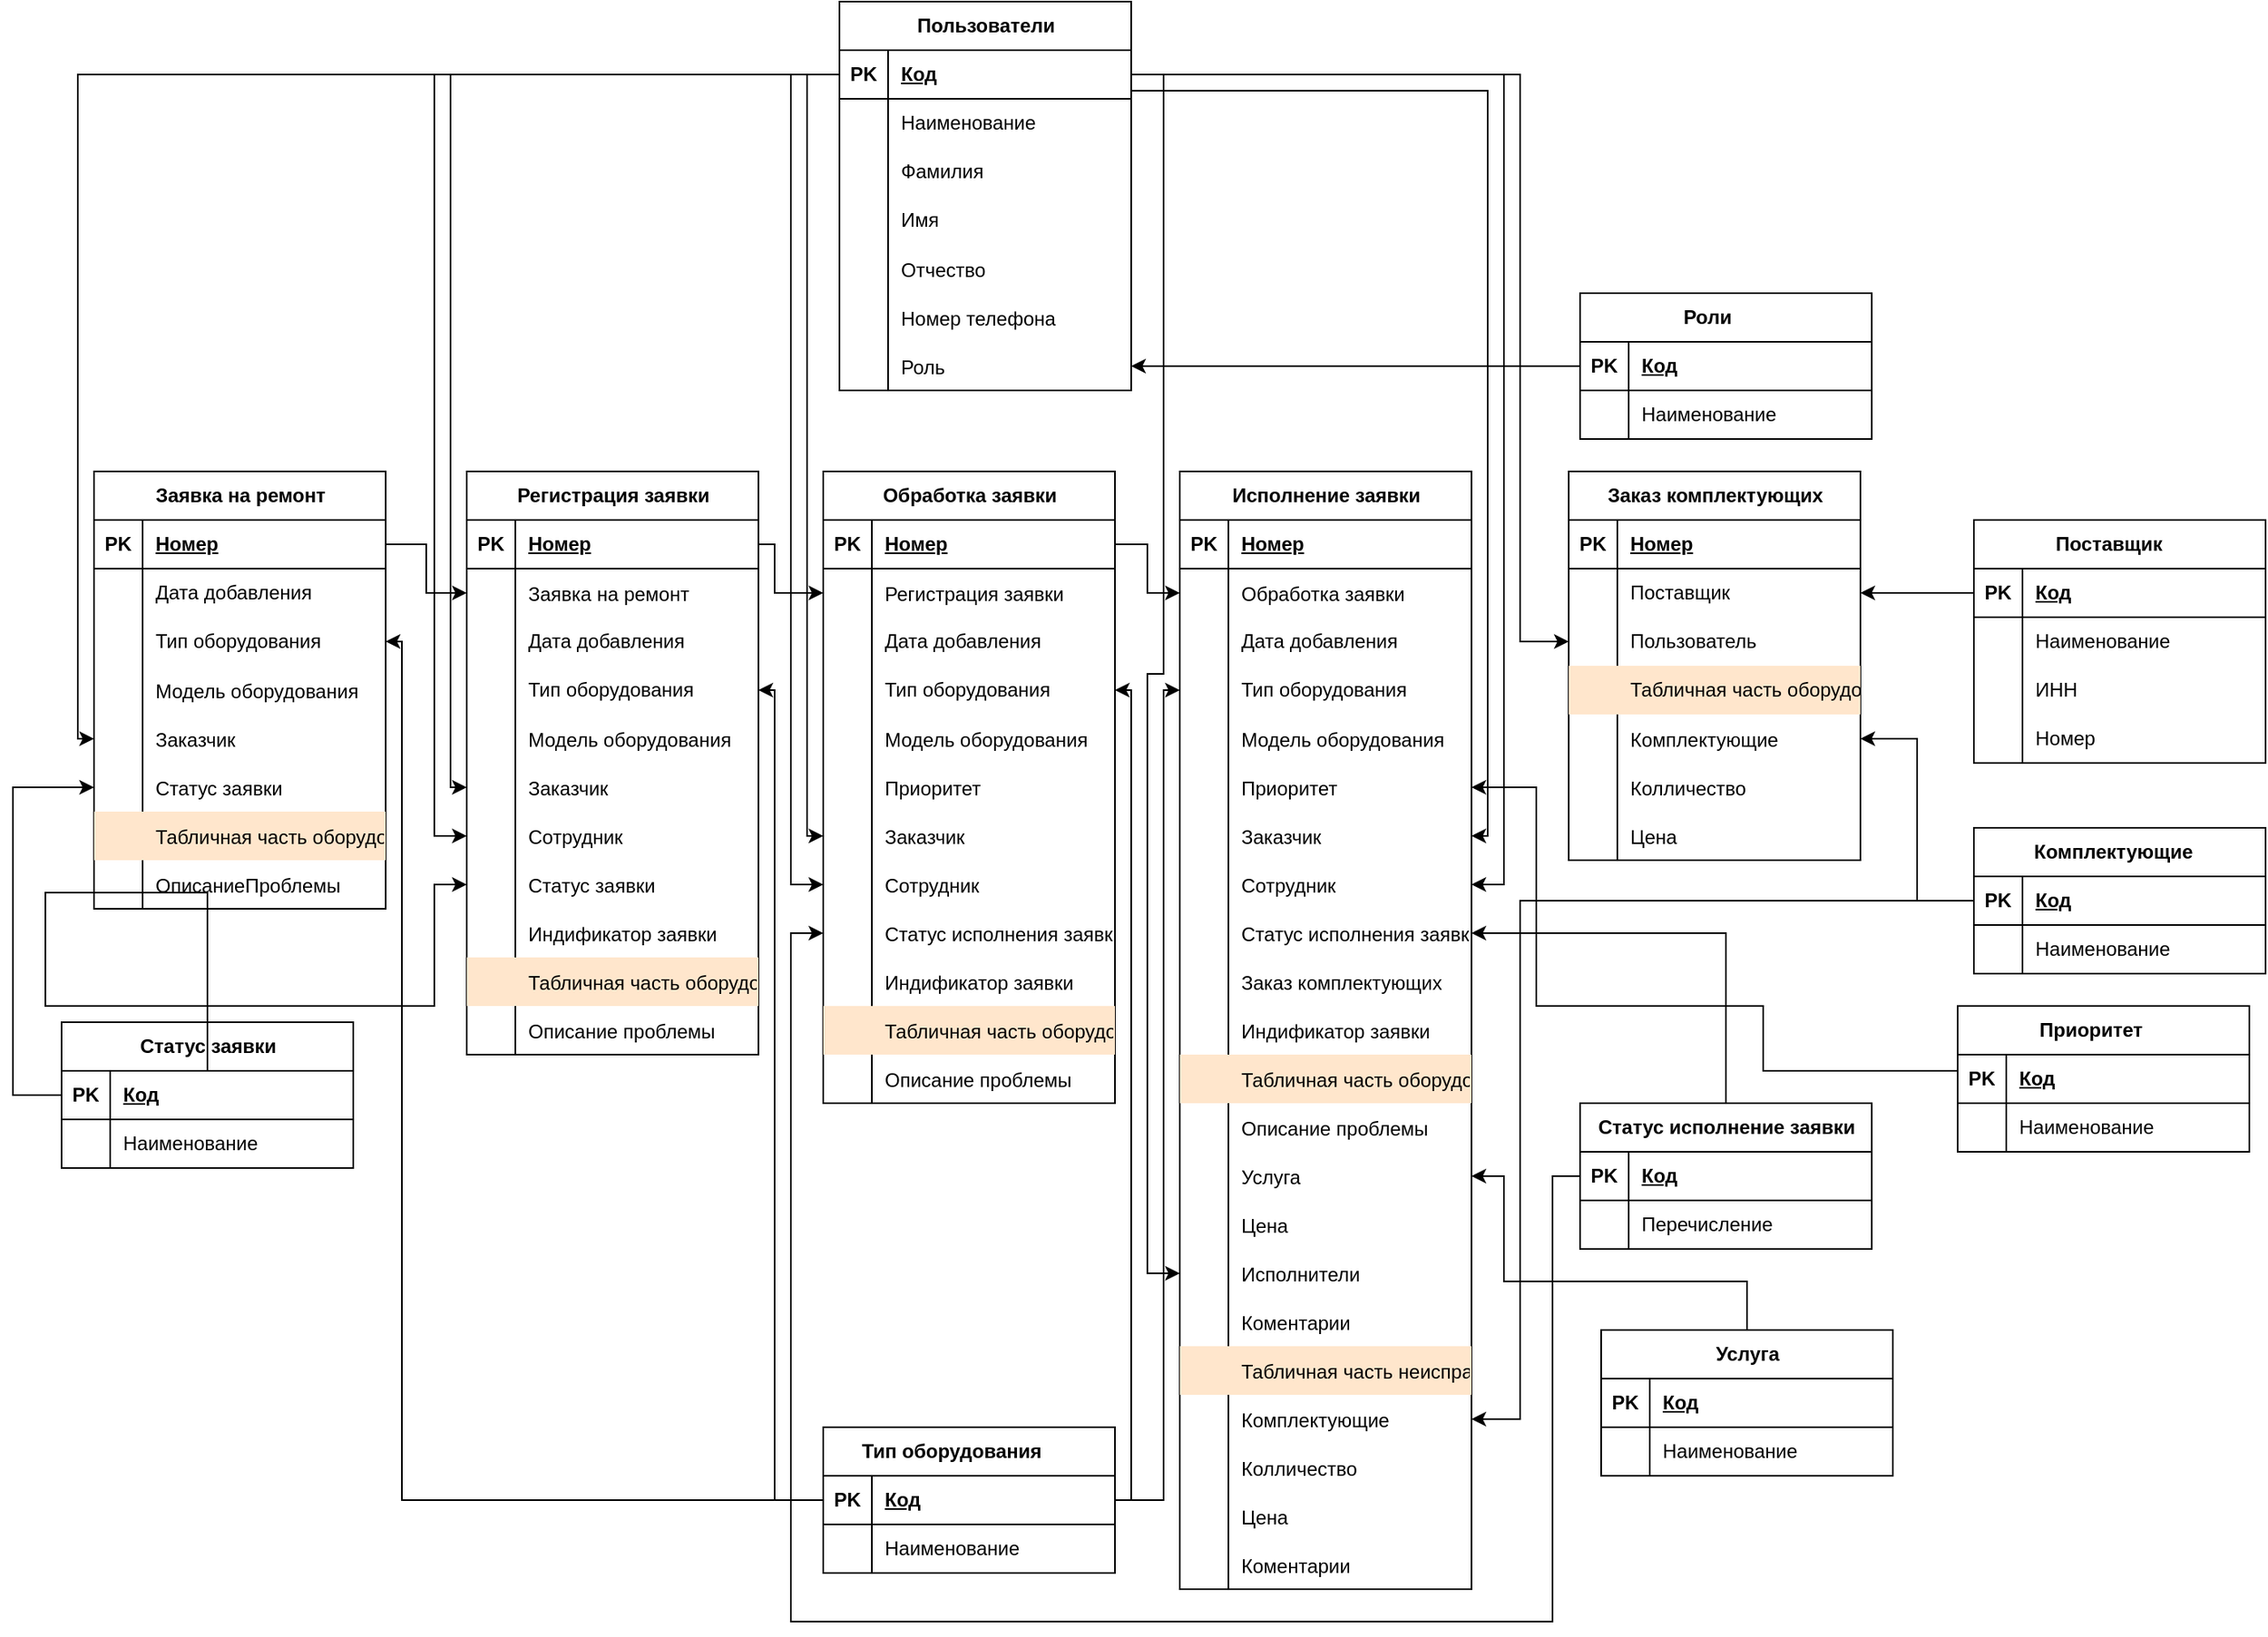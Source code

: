 <mxfile version="24.4.0" type="device">
  <diagram name="Страница — 1" id="1QH4XAe2MgAh8qCeWXsM">
    <mxGraphModel dx="2620" dy="2214" grid="1" gridSize="10" guides="1" tooltips="1" connect="1" arrows="1" fold="1" page="1" pageScale="1" pageWidth="827" pageHeight="1169" math="0" shadow="0">
      <root>
        <mxCell id="0" />
        <mxCell id="1" parent="0" />
        <mxCell id="PImgyApKNUE1xYRXcD0e-1" value="Регистрация заявки" style="shape=table;startSize=30;container=1;collapsible=1;childLayout=tableLayout;fixedRows=1;rowLines=0;fontStyle=1;align=center;resizeLast=1;html=1;" vertex="1" parent="1">
          <mxGeometry x="140" y="130" width="180" height="360" as="geometry" />
        </mxCell>
        <mxCell id="PImgyApKNUE1xYRXcD0e-2" value="" style="shape=tableRow;horizontal=0;startSize=0;swimlaneHead=0;swimlaneBody=0;fillColor=none;collapsible=0;dropTarget=0;points=[[0,0.5],[1,0.5]];portConstraint=eastwest;top=0;left=0;right=0;bottom=1;" vertex="1" parent="PImgyApKNUE1xYRXcD0e-1">
          <mxGeometry y="30" width="180" height="30" as="geometry" />
        </mxCell>
        <mxCell id="PImgyApKNUE1xYRXcD0e-3" value="PK" style="shape=partialRectangle;connectable=0;fillColor=none;top=0;left=0;bottom=0;right=0;fontStyle=1;overflow=hidden;whiteSpace=wrap;html=1;" vertex="1" parent="PImgyApKNUE1xYRXcD0e-2">
          <mxGeometry width="30" height="30" as="geometry">
            <mxRectangle width="30" height="30" as="alternateBounds" />
          </mxGeometry>
        </mxCell>
        <mxCell id="PImgyApKNUE1xYRXcD0e-4" value="Номер" style="shape=partialRectangle;connectable=0;fillColor=none;top=0;left=0;bottom=0;right=0;align=left;spacingLeft=6;fontStyle=5;overflow=hidden;whiteSpace=wrap;html=1;" vertex="1" parent="PImgyApKNUE1xYRXcD0e-2">
          <mxGeometry x="30" width="150" height="30" as="geometry">
            <mxRectangle width="150" height="30" as="alternateBounds" />
          </mxGeometry>
        </mxCell>
        <mxCell id="PImgyApKNUE1xYRXcD0e-255" value="" style="shape=tableRow;horizontal=0;startSize=0;swimlaneHead=0;swimlaneBody=0;fillColor=none;collapsible=0;dropTarget=0;points=[[0,0.5],[1,0.5]];portConstraint=eastwest;top=0;left=0;right=0;bottom=0;" vertex="1" parent="PImgyApKNUE1xYRXcD0e-1">
          <mxGeometry y="60" width="180" height="30" as="geometry" />
        </mxCell>
        <mxCell id="PImgyApKNUE1xYRXcD0e-256" value="" style="shape=partialRectangle;connectable=0;fillColor=none;top=0;left=0;bottom=0;right=0;editable=1;overflow=hidden;" vertex="1" parent="PImgyApKNUE1xYRXcD0e-255">
          <mxGeometry width="30" height="30" as="geometry">
            <mxRectangle width="30" height="30" as="alternateBounds" />
          </mxGeometry>
        </mxCell>
        <mxCell id="PImgyApKNUE1xYRXcD0e-257" value="Заявка на ремонт" style="shape=partialRectangle;connectable=0;fillColor=none;top=0;left=0;bottom=0;right=0;align=left;spacingLeft=6;overflow=hidden;" vertex="1" parent="PImgyApKNUE1xYRXcD0e-255">
          <mxGeometry x="30" width="150" height="30" as="geometry">
            <mxRectangle width="150" height="30" as="alternateBounds" />
          </mxGeometry>
        </mxCell>
        <mxCell id="PImgyApKNUE1xYRXcD0e-5" value="" style="shape=tableRow;horizontal=0;startSize=0;swimlaneHead=0;swimlaneBody=0;fillColor=none;collapsible=0;dropTarget=0;points=[[0,0.5],[1,0.5]];portConstraint=eastwest;top=0;left=0;right=0;bottom=0;" vertex="1" parent="PImgyApKNUE1xYRXcD0e-1">
          <mxGeometry y="90" width="180" height="30" as="geometry" />
        </mxCell>
        <mxCell id="PImgyApKNUE1xYRXcD0e-6" value="" style="shape=partialRectangle;connectable=0;fillColor=none;top=0;left=0;bottom=0;right=0;editable=1;overflow=hidden;whiteSpace=wrap;html=1;" vertex="1" parent="PImgyApKNUE1xYRXcD0e-5">
          <mxGeometry width="30" height="30" as="geometry">
            <mxRectangle width="30" height="30" as="alternateBounds" />
          </mxGeometry>
        </mxCell>
        <mxCell id="PImgyApKNUE1xYRXcD0e-7" value="Дата добавления&lt;span style=&quot;white-space: pre;&quot;&gt;&#x9;&lt;/span&gt;" style="shape=partialRectangle;connectable=0;fillColor=none;top=0;left=0;bottom=0;right=0;align=left;spacingLeft=6;overflow=hidden;whiteSpace=wrap;html=1;" vertex="1" parent="PImgyApKNUE1xYRXcD0e-5">
          <mxGeometry x="30" width="150" height="30" as="geometry">
            <mxRectangle width="150" height="30" as="alternateBounds" />
          </mxGeometry>
        </mxCell>
        <mxCell id="PImgyApKNUE1xYRXcD0e-8" value="" style="shape=tableRow;horizontal=0;startSize=0;swimlaneHead=0;swimlaneBody=0;fillColor=none;collapsible=0;dropTarget=0;points=[[0,0.5],[1,0.5]];portConstraint=eastwest;top=0;left=0;right=0;bottom=0;" vertex="1" parent="PImgyApKNUE1xYRXcD0e-1">
          <mxGeometry y="120" width="180" height="30" as="geometry" />
        </mxCell>
        <mxCell id="PImgyApKNUE1xYRXcD0e-9" value="" style="shape=partialRectangle;connectable=0;fillColor=none;top=0;left=0;bottom=0;right=0;editable=1;overflow=hidden;whiteSpace=wrap;html=1;" vertex="1" parent="PImgyApKNUE1xYRXcD0e-8">
          <mxGeometry width="30" height="30" as="geometry">
            <mxRectangle width="30" height="30" as="alternateBounds" />
          </mxGeometry>
        </mxCell>
        <mxCell id="PImgyApKNUE1xYRXcD0e-10" value="Тип оборудования" style="shape=partialRectangle;connectable=0;fillColor=none;top=0;left=0;bottom=0;right=0;align=left;spacingLeft=6;overflow=hidden;whiteSpace=wrap;html=1;" vertex="1" parent="PImgyApKNUE1xYRXcD0e-8">
          <mxGeometry x="30" width="150" height="30" as="geometry">
            <mxRectangle width="150" height="30" as="alternateBounds" />
          </mxGeometry>
        </mxCell>
        <mxCell id="PImgyApKNUE1xYRXcD0e-14" value="" style="shape=tableRow;horizontal=0;startSize=0;swimlaneHead=0;swimlaneBody=0;fillColor=none;collapsible=0;dropTarget=0;points=[[0,0.5],[1,0.5]];portConstraint=eastwest;top=0;left=0;right=0;bottom=0;" vertex="1" parent="PImgyApKNUE1xYRXcD0e-1">
          <mxGeometry y="150" width="180" height="30" as="geometry" />
        </mxCell>
        <mxCell id="PImgyApKNUE1xYRXcD0e-15" value="" style="shape=partialRectangle;connectable=0;fillColor=none;top=0;left=0;bottom=0;right=0;editable=1;overflow=hidden;" vertex="1" parent="PImgyApKNUE1xYRXcD0e-14">
          <mxGeometry width="30" height="30" as="geometry">
            <mxRectangle width="30" height="30" as="alternateBounds" />
          </mxGeometry>
        </mxCell>
        <mxCell id="PImgyApKNUE1xYRXcD0e-16" value="Модель оборудования" style="shape=partialRectangle;connectable=0;fillColor=none;top=0;left=0;bottom=0;right=0;align=left;spacingLeft=6;overflow=hidden;" vertex="1" parent="PImgyApKNUE1xYRXcD0e-14">
          <mxGeometry x="30" width="150" height="30" as="geometry">
            <mxRectangle width="150" height="30" as="alternateBounds" />
          </mxGeometry>
        </mxCell>
        <mxCell id="PImgyApKNUE1xYRXcD0e-17" value="" style="shape=tableRow;horizontal=0;startSize=0;swimlaneHead=0;swimlaneBody=0;fillColor=none;collapsible=0;dropTarget=0;points=[[0,0.5],[1,0.5]];portConstraint=eastwest;top=0;left=0;right=0;bottom=0;" vertex="1" parent="PImgyApKNUE1xYRXcD0e-1">
          <mxGeometry y="180" width="180" height="30" as="geometry" />
        </mxCell>
        <mxCell id="PImgyApKNUE1xYRXcD0e-18" value="" style="shape=partialRectangle;connectable=0;fillColor=none;top=0;left=0;bottom=0;right=0;editable=1;overflow=hidden;" vertex="1" parent="PImgyApKNUE1xYRXcD0e-17">
          <mxGeometry width="30" height="30" as="geometry">
            <mxRectangle width="30" height="30" as="alternateBounds" />
          </mxGeometry>
        </mxCell>
        <mxCell id="PImgyApKNUE1xYRXcD0e-19" value="Заказчик" style="shape=partialRectangle;connectable=0;fillColor=none;top=0;left=0;bottom=0;right=0;align=left;spacingLeft=6;overflow=hidden;" vertex="1" parent="PImgyApKNUE1xYRXcD0e-17">
          <mxGeometry x="30" width="150" height="30" as="geometry">
            <mxRectangle width="150" height="30" as="alternateBounds" />
          </mxGeometry>
        </mxCell>
        <mxCell id="PImgyApKNUE1xYRXcD0e-321" value="" style="shape=tableRow;horizontal=0;startSize=0;swimlaneHead=0;swimlaneBody=0;fillColor=none;collapsible=0;dropTarget=0;points=[[0,0.5],[1,0.5]];portConstraint=eastwest;top=0;left=0;right=0;bottom=0;" vertex="1" parent="PImgyApKNUE1xYRXcD0e-1">
          <mxGeometry y="210" width="180" height="30" as="geometry" />
        </mxCell>
        <mxCell id="PImgyApKNUE1xYRXcD0e-322" value="" style="shape=partialRectangle;connectable=0;fillColor=none;top=0;left=0;bottom=0;right=0;editable=1;overflow=hidden;" vertex="1" parent="PImgyApKNUE1xYRXcD0e-321">
          <mxGeometry width="30" height="30" as="geometry">
            <mxRectangle width="30" height="30" as="alternateBounds" />
          </mxGeometry>
        </mxCell>
        <mxCell id="PImgyApKNUE1xYRXcD0e-323" value="Сотрудник" style="shape=partialRectangle;connectable=0;fillColor=none;top=0;left=0;bottom=0;right=0;align=left;spacingLeft=6;overflow=hidden;" vertex="1" parent="PImgyApKNUE1xYRXcD0e-321">
          <mxGeometry x="30" width="150" height="30" as="geometry">
            <mxRectangle width="150" height="30" as="alternateBounds" />
          </mxGeometry>
        </mxCell>
        <mxCell id="PImgyApKNUE1xYRXcD0e-23" value="" style="shape=tableRow;horizontal=0;startSize=0;swimlaneHead=0;swimlaneBody=0;fillColor=none;collapsible=0;dropTarget=0;points=[[0,0.5],[1,0.5]];portConstraint=eastwest;top=0;left=0;right=0;bottom=0;" vertex="1" parent="PImgyApKNUE1xYRXcD0e-1">
          <mxGeometry y="240" width="180" height="30" as="geometry" />
        </mxCell>
        <mxCell id="PImgyApKNUE1xYRXcD0e-24" value="" style="shape=partialRectangle;connectable=0;fillColor=none;top=0;left=0;bottom=0;right=0;editable=1;overflow=hidden;" vertex="1" parent="PImgyApKNUE1xYRXcD0e-23">
          <mxGeometry width="30" height="30" as="geometry">
            <mxRectangle width="30" height="30" as="alternateBounds" />
          </mxGeometry>
        </mxCell>
        <mxCell id="PImgyApKNUE1xYRXcD0e-25" value="Статус заявки" style="shape=partialRectangle;connectable=0;fillColor=none;top=0;left=0;bottom=0;right=0;align=left;spacingLeft=6;overflow=hidden;" vertex="1" parent="PImgyApKNUE1xYRXcD0e-23">
          <mxGeometry x="30" width="150" height="30" as="geometry">
            <mxRectangle width="150" height="30" as="alternateBounds" />
          </mxGeometry>
        </mxCell>
        <mxCell id="PImgyApKNUE1xYRXcD0e-115" value="" style="shape=tableRow;horizontal=0;startSize=0;swimlaneHead=0;swimlaneBody=0;fillColor=none;collapsible=0;dropTarget=0;points=[[0,0.5],[1,0.5]];portConstraint=eastwest;top=0;left=0;right=0;bottom=0;" vertex="1" parent="PImgyApKNUE1xYRXcD0e-1">
          <mxGeometry y="270" width="180" height="30" as="geometry" />
        </mxCell>
        <mxCell id="PImgyApKNUE1xYRXcD0e-116" value="" style="shape=partialRectangle;connectable=0;fillColor=none;top=0;left=0;bottom=0;right=0;editable=1;overflow=hidden;" vertex="1" parent="PImgyApKNUE1xYRXcD0e-115">
          <mxGeometry width="30" height="30" as="geometry">
            <mxRectangle width="30" height="30" as="alternateBounds" />
          </mxGeometry>
        </mxCell>
        <mxCell id="PImgyApKNUE1xYRXcD0e-117" value="Индификатор заявки" style="shape=partialRectangle;connectable=0;fillColor=none;top=0;left=0;bottom=0;right=0;align=left;spacingLeft=6;overflow=hidden;" vertex="1" parent="PImgyApKNUE1xYRXcD0e-115">
          <mxGeometry x="30" width="150" height="30" as="geometry">
            <mxRectangle width="150" height="30" as="alternateBounds" />
          </mxGeometry>
        </mxCell>
        <mxCell id="PImgyApKNUE1xYRXcD0e-231" value="" style="shape=tableRow;horizontal=0;startSize=0;swimlaneHead=0;swimlaneBody=0;fillColor=#ffe6cc;collapsible=0;dropTarget=0;points=[[0,0.5],[1,0.5]];portConstraint=eastwest;top=0;left=0;right=0;bottom=0;strokeColor=#d79b00;" vertex="1" parent="PImgyApKNUE1xYRXcD0e-1">
          <mxGeometry y="300" width="180" height="30" as="geometry" />
        </mxCell>
        <mxCell id="PImgyApKNUE1xYRXcD0e-232" value="" style="shape=partialRectangle;connectable=0;fillColor=none;top=0;left=0;bottom=0;right=0;editable=1;overflow=hidden;" vertex="1" parent="PImgyApKNUE1xYRXcD0e-231">
          <mxGeometry width="30" height="30" as="geometry">
            <mxRectangle width="30" height="30" as="alternateBounds" />
          </mxGeometry>
        </mxCell>
        <mxCell id="PImgyApKNUE1xYRXcD0e-233" value="Табличная часть оборудование" style="shape=partialRectangle;connectable=0;fillColor=none;top=0;left=0;bottom=0;right=0;align=left;spacingLeft=6;overflow=hidden;" vertex="1" parent="PImgyApKNUE1xYRXcD0e-231">
          <mxGeometry x="30" width="150" height="30" as="geometry">
            <mxRectangle width="150" height="30" as="alternateBounds" />
          </mxGeometry>
        </mxCell>
        <mxCell id="PImgyApKNUE1xYRXcD0e-234" value="" style="shape=tableRow;horizontal=0;startSize=0;swimlaneHead=0;swimlaneBody=0;fillColor=none;collapsible=0;dropTarget=0;points=[[0,0.5],[1,0.5]];portConstraint=eastwest;top=0;left=0;right=0;bottom=0;" vertex="1" parent="PImgyApKNUE1xYRXcD0e-1">
          <mxGeometry y="330" width="180" height="30" as="geometry" />
        </mxCell>
        <mxCell id="PImgyApKNUE1xYRXcD0e-235" value="" style="shape=partialRectangle;connectable=0;fillColor=none;top=0;left=0;bottom=0;right=0;editable=1;overflow=hidden;" vertex="1" parent="PImgyApKNUE1xYRXcD0e-234">
          <mxGeometry width="30" height="30" as="geometry">
            <mxRectangle width="30" height="30" as="alternateBounds" />
          </mxGeometry>
        </mxCell>
        <mxCell id="PImgyApKNUE1xYRXcD0e-236" value="Описание проблемы" style="shape=partialRectangle;connectable=0;fillColor=none;top=0;left=0;bottom=0;right=0;align=left;spacingLeft=6;overflow=hidden;" vertex="1" parent="PImgyApKNUE1xYRXcD0e-234">
          <mxGeometry x="30" width="150" height="30" as="geometry">
            <mxRectangle width="150" height="30" as="alternateBounds" />
          </mxGeometry>
        </mxCell>
        <mxCell id="PImgyApKNUE1xYRXcD0e-30" value="Статус заявки" style="shape=table;startSize=30;container=1;collapsible=1;childLayout=tableLayout;fixedRows=1;rowLines=0;fontStyle=1;align=center;resizeLast=1;html=1;" vertex="1" parent="1">
          <mxGeometry x="-110" y="470" width="180" height="90" as="geometry" />
        </mxCell>
        <mxCell id="PImgyApKNUE1xYRXcD0e-31" value="" style="shape=tableRow;horizontal=0;startSize=0;swimlaneHead=0;swimlaneBody=0;fillColor=none;collapsible=0;dropTarget=0;points=[[0,0.5],[1,0.5]];portConstraint=eastwest;top=0;left=0;right=0;bottom=1;" vertex="1" parent="PImgyApKNUE1xYRXcD0e-30">
          <mxGeometry y="30" width="180" height="30" as="geometry" />
        </mxCell>
        <mxCell id="PImgyApKNUE1xYRXcD0e-32" value="PK" style="shape=partialRectangle;connectable=0;fillColor=none;top=0;left=0;bottom=0;right=0;fontStyle=1;overflow=hidden;whiteSpace=wrap;html=1;" vertex="1" parent="PImgyApKNUE1xYRXcD0e-31">
          <mxGeometry width="30" height="30" as="geometry">
            <mxRectangle width="30" height="30" as="alternateBounds" />
          </mxGeometry>
        </mxCell>
        <mxCell id="PImgyApKNUE1xYRXcD0e-33" value="Код" style="shape=partialRectangle;connectable=0;fillColor=none;top=0;left=0;bottom=0;right=0;align=left;spacingLeft=6;fontStyle=5;overflow=hidden;whiteSpace=wrap;html=1;" vertex="1" parent="PImgyApKNUE1xYRXcD0e-31">
          <mxGeometry x="30" width="150" height="30" as="geometry">
            <mxRectangle width="150" height="30" as="alternateBounds" />
          </mxGeometry>
        </mxCell>
        <mxCell id="PImgyApKNUE1xYRXcD0e-34" value="" style="shape=tableRow;horizontal=0;startSize=0;swimlaneHead=0;swimlaneBody=0;fillColor=none;collapsible=0;dropTarget=0;points=[[0,0.5],[1,0.5]];portConstraint=eastwest;top=0;left=0;right=0;bottom=0;" vertex="1" parent="PImgyApKNUE1xYRXcD0e-30">
          <mxGeometry y="60" width="180" height="30" as="geometry" />
        </mxCell>
        <mxCell id="PImgyApKNUE1xYRXcD0e-35" value="" style="shape=partialRectangle;connectable=0;fillColor=none;top=0;left=0;bottom=0;right=0;editable=1;overflow=hidden;whiteSpace=wrap;html=1;" vertex="1" parent="PImgyApKNUE1xYRXcD0e-34">
          <mxGeometry width="30" height="30" as="geometry">
            <mxRectangle width="30" height="30" as="alternateBounds" />
          </mxGeometry>
        </mxCell>
        <mxCell id="PImgyApKNUE1xYRXcD0e-36" value="Наименование" style="shape=partialRectangle;connectable=0;fillColor=none;top=0;left=0;bottom=0;right=0;align=left;spacingLeft=6;overflow=hidden;whiteSpace=wrap;html=1;" vertex="1" parent="PImgyApKNUE1xYRXcD0e-34">
          <mxGeometry x="30" width="150" height="30" as="geometry">
            <mxRectangle width="150" height="30" as="alternateBounds" />
          </mxGeometry>
        </mxCell>
        <mxCell id="PImgyApKNUE1xYRXcD0e-43" value="Пользователи" style="shape=table;startSize=30;container=1;collapsible=1;childLayout=tableLayout;fixedRows=1;rowLines=0;fontStyle=1;align=center;resizeLast=1;html=1;" vertex="1" parent="1">
          <mxGeometry x="370" y="-160" width="180" height="240" as="geometry" />
        </mxCell>
        <mxCell id="PImgyApKNUE1xYRXcD0e-44" value="" style="shape=tableRow;horizontal=0;startSize=0;swimlaneHead=0;swimlaneBody=0;fillColor=none;collapsible=0;dropTarget=0;points=[[0,0.5],[1,0.5]];portConstraint=eastwest;top=0;left=0;right=0;bottom=1;" vertex="1" parent="PImgyApKNUE1xYRXcD0e-43">
          <mxGeometry y="30" width="180" height="30" as="geometry" />
        </mxCell>
        <mxCell id="PImgyApKNUE1xYRXcD0e-45" value="PK" style="shape=partialRectangle;connectable=0;fillColor=none;top=0;left=0;bottom=0;right=0;fontStyle=1;overflow=hidden;whiteSpace=wrap;html=1;" vertex="1" parent="PImgyApKNUE1xYRXcD0e-44">
          <mxGeometry width="30" height="30" as="geometry">
            <mxRectangle width="30" height="30" as="alternateBounds" />
          </mxGeometry>
        </mxCell>
        <mxCell id="PImgyApKNUE1xYRXcD0e-46" value="Код" style="shape=partialRectangle;connectable=0;fillColor=none;top=0;left=0;bottom=0;right=0;align=left;spacingLeft=6;fontStyle=5;overflow=hidden;whiteSpace=wrap;html=1;" vertex="1" parent="PImgyApKNUE1xYRXcD0e-44">
          <mxGeometry x="30" width="150" height="30" as="geometry">
            <mxRectangle width="150" height="30" as="alternateBounds" />
          </mxGeometry>
        </mxCell>
        <mxCell id="PImgyApKNUE1xYRXcD0e-47" value="" style="shape=tableRow;horizontal=0;startSize=0;swimlaneHead=0;swimlaneBody=0;fillColor=none;collapsible=0;dropTarget=0;points=[[0,0.5],[1,0.5]];portConstraint=eastwest;top=0;left=0;right=0;bottom=0;" vertex="1" parent="PImgyApKNUE1xYRXcD0e-43">
          <mxGeometry y="60" width="180" height="30" as="geometry" />
        </mxCell>
        <mxCell id="PImgyApKNUE1xYRXcD0e-48" value="" style="shape=partialRectangle;connectable=0;fillColor=none;top=0;left=0;bottom=0;right=0;editable=1;overflow=hidden;whiteSpace=wrap;html=1;" vertex="1" parent="PImgyApKNUE1xYRXcD0e-47">
          <mxGeometry width="30" height="30" as="geometry">
            <mxRectangle width="30" height="30" as="alternateBounds" />
          </mxGeometry>
        </mxCell>
        <mxCell id="PImgyApKNUE1xYRXcD0e-49" value="Наименование" style="shape=partialRectangle;connectable=0;fillColor=none;top=0;left=0;bottom=0;right=0;align=left;spacingLeft=6;overflow=hidden;whiteSpace=wrap;html=1;" vertex="1" parent="PImgyApKNUE1xYRXcD0e-47">
          <mxGeometry x="30" width="150" height="30" as="geometry">
            <mxRectangle width="150" height="30" as="alternateBounds" />
          </mxGeometry>
        </mxCell>
        <mxCell id="PImgyApKNUE1xYRXcD0e-50" value="" style="shape=tableRow;horizontal=0;startSize=0;swimlaneHead=0;swimlaneBody=0;fillColor=none;collapsible=0;dropTarget=0;points=[[0,0.5],[1,0.5]];portConstraint=eastwest;top=0;left=0;right=0;bottom=0;" vertex="1" parent="PImgyApKNUE1xYRXcD0e-43">
          <mxGeometry y="90" width="180" height="30" as="geometry" />
        </mxCell>
        <mxCell id="PImgyApKNUE1xYRXcD0e-51" value="" style="shape=partialRectangle;connectable=0;fillColor=none;top=0;left=0;bottom=0;right=0;editable=1;overflow=hidden;whiteSpace=wrap;html=1;" vertex="1" parent="PImgyApKNUE1xYRXcD0e-50">
          <mxGeometry width="30" height="30" as="geometry">
            <mxRectangle width="30" height="30" as="alternateBounds" />
          </mxGeometry>
        </mxCell>
        <mxCell id="PImgyApKNUE1xYRXcD0e-52" value="Фамилия&lt;span style=&quot;white-space: pre;&quot;&gt;&#x9;&lt;/span&gt;" style="shape=partialRectangle;connectable=0;fillColor=none;top=0;left=0;bottom=0;right=0;align=left;spacingLeft=6;overflow=hidden;whiteSpace=wrap;html=1;" vertex="1" parent="PImgyApKNUE1xYRXcD0e-50">
          <mxGeometry x="30" width="150" height="30" as="geometry">
            <mxRectangle width="150" height="30" as="alternateBounds" />
          </mxGeometry>
        </mxCell>
        <mxCell id="PImgyApKNUE1xYRXcD0e-53" value="" style="shape=tableRow;horizontal=0;startSize=0;swimlaneHead=0;swimlaneBody=0;fillColor=none;collapsible=0;dropTarget=0;points=[[0,0.5],[1,0.5]];portConstraint=eastwest;top=0;left=0;right=0;bottom=0;" vertex="1" parent="PImgyApKNUE1xYRXcD0e-43">
          <mxGeometry y="120" width="180" height="30" as="geometry" />
        </mxCell>
        <mxCell id="PImgyApKNUE1xYRXcD0e-54" value="" style="shape=partialRectangle;connectable=0;fillColor=none;top=0;left=0;bottom=0;right=0;editable=1;overflow=hidden;whiteSpace=wrap;html=1;" vertex="1" parent="PImgyApKNUE1xYRXcD0e-53">
          <mxGeometry width="30" height="30" as="geometry">
            <mxRectangle width="30" height="30" as="alternateBounds" />
          </mxGeometry>
        </mxCell>
        <mxCell id="PImgyApKNUE1xYRXcD0e-55" value="Имя" style="shape=partialRectangle;connectable=0;fillColor=none;top=0;left=0;bottom=0;right=0;align=left;spacingLeft=6;overflow=hidden;whiteSpace=wrap;html=1;" vertex="1" parent="PImgyApKNUE1xYRXcD0e-53">
          <mxGeometry x="30" width="150" height="30" as="geometry">
            <mxRectangle width="150" height="30" as="alternateBounds" />
          </mxGeometry>
        </mxCell>
        <mxCell id="PImgyApKNUE1xYRXcD0e-181" value="" style="shape=tableRow;horizontal=0;startSize=0;swimlaneHead=0;swimlaneBody=0;fillColor=none;collapsible=0;dropTarget=0;points=[[0,0.5],[1,0.5]];portConstraint=eastwest;top=0;left=0;right=0;bottom=0;" vertex="1" parent="PImgyApKNUE1xYRXcD0e-43">
          <mxGeometry y="150" width="180" height="30" as="geometry" />
        </mxCell>
        <mxCell id="PImgyApKNUE1xYRXcD0e-182" value="" style="shape=partialRectangle;connectable=0;fillColor=none;top=0;left=0;bottom=0;right=0;editable=1;overflow=hidden;" vertex="1" parent="PImgyApKNUE1xYRXcD0e-181">
          <mxGeometry width="30" height="30" as="geometry">
            <mxRectangle width="30" height="30" as="alternateBounds" />
          </mxGeometry>
        </mxCell>
        <mxCell id="PImgyApKNUE1xYRXcD0e-183" value="Отчество" style="shape=partialRectangle;connectable=0;fillColor=none;top=0;left=0;bottom=0;right=0;align=left;spacingLeft=6;overflow=hidden;" vertex="1" parent="PImgyApKNUE1xYRXcD0e-181">
          <mxGeometry x="30" width="150" height="30" as="geometry">
            <mxRectangle width="150" height="30" as="alternateBounds" />
          </mxGeometry>
        </mxCell>
        <mxCell id="PImgyApKNUE1xYRXcD0e-184" value="" style="shape=tableRow;horizontal=0;startSize=0;swimlaneHead=0;swimlaneBody=0;fillColor=none;collapsible=0;dropTarget=0;points=[[0,0.5],[1,0.5]];portConstraint=eastwest;top=0;left=0;right=0;bottom=0;" vertex="1" parent="PImgyApKNUE1xYRXcD0e-43">
          <mxGeometry y="180" width="180" height="30" as="geometry" />
        </mxCell>
        <mxCell id="PImgyApKNUE1xYRXcD0e-185" value="" style="shape=partialRectangle;connectable=0;fillColor=none;top=0;left=0;bottom=0;right=0;editable=1;overflow=hidden;" vertex="1" parent="PImgyApKNUE1xYRXcD0e-184">
          <mxGeometry width="30" height="30" as="geometry">
            <mxRectangle width="30" height="30" as="alternateBounds" />
          </mxGeometry>
        </mxCell>
        <mxCell id="PImgyApKNUE1xYRXcD0e-186" value="Номер телефона" style="shape=partialRectangle;connectable=0;fillColor=none;top=0;left=0;bottom=0;right=0;align=left;spacingLeft=6;overflow=hidden;" vertex="1" parent="PImgyApKNUE1xYRXcD0e-184">
          <mxGeometry x="30" width="150" height="30" as="geometry">
            <mxRectangle width="150" height="30" as="alternateBounds" />
          </mxGeometry>
        </mxCell>
        <mxCell id="PImgyApKNUE1xYRXcD0e-187" value="" style="shape=tableRow;horizontal=0;startSize=0;swimlaneHead=0;swimlaneBody=0;fillColor=none;collapsible=0;dropTarget=0;points=[[0,0.5],[1,0.5]];portConstraint=eastwest;top=0;left=0;right=0;bottom=0;" vertex="1" parent="PImgyApKNUE1xYRXcD0e-43">
          <mxGeometry y="210" width="180" height="30" as="geometry" />
        </mxCell>
        <mxCell id="PImgyApKNUE1xYRXcD0e-188" value="" style="shape=partialRectangle;connectable=0;fillColor=none;top=0;left=0;bottom=0;right=0;editable=1;overflow=hidden;" vertex="1" parent="PImgyApKNUE1xYRXcD0e-187">
          <mxGeometry width="30" height="30" as="geometry">
            <mxRectangle width="30" height="30" as="alternateBounds" />
          </mxGeometry>
        </mxCell>
        <mxCell id="PImgyApKNUE1xYRXcD0e-189" value="Роль    " style="shape=partialRectangle;connectable=0;fillColor=none;top=0;left=0;bottom=0;right=0;align=left;spacingLeft=6;overflow=hidden;" vertex="1" parent="PImgyApKNUE1xYRXcD0e-187">
          <mxGeometry x="30" width="150" height="30" as="geometry">
            <mxRectangle width="150" height="30" as="alternateBounds" />
          </mxGeometry>
        </mxCell>
        <mxCell id="PImgyApKNUE1xYRXcD0e-59" value="Обработка заявки" style="shape=table;startSize=30;container=1;collapsible=1;childLayout=tableLayout;fixedRows=1;rowLines=0;fontStyle=1;align=center;resizeLast=1;html=1;" vertex="1" parent="1">
          <mxGeometry x="360" y="130" width="180" height="390" as="geometry" />
        </mxCell>
        <mxCell id="PImgyApKNUE1xYRXcD0e-60" value="" style="shape=tableRow;horizontal=0;startSize=0;swimlaneHead=0;swimlaneBody=0;fillColor=none;collapsible=0;dropTarget=0;points=[[0,0.5],[1,0.5]];portConstraint=eastwest;top=0;left=0;right=0;bottom=1;" vertex="1" parent="PImgyApKNUE1xYRXcD0e-59">
          <mxGeometry y="30" width="180" height="30" as="geometry" />
        </mxCell>
        <mxCell id="PImgyApKNUE1xYRXcD0e-61" value="PK" style="shape=partialRectangle;connectable=0;fillColor=none;top=0;left=0;bottom=0;right=0;fontStyle=1;overflow=hidden;whiteSpace=wrap;html=1;" vertex="1" parent="PImgyApKNUE1xYRXcD0e-60">
          <mxGeometry width="30" height="30" as="geometry">
            <mxRectangle width="30" height="30" as="alternateBounds" />
          </mxGeometry>
        </mxCell>
        <mxCell id="PImgyApKNUE1xYRXcD0e-62" value="Номер" style="shape=partialRectangle;connectable=0;fillColor=none;top=0;left=0;bottom=0;right=0;align=left;spacingLeft=6;fontStyle=5;overflow=hidden;whiteSpace=wrap;html=1;" vertex="1" parent="PImgyApKNUE1xYRXcD0e-60">
          <mxGeometry x="30" width="150" height="30" as="geometry">
            <mxRectangle width="150" height="30" as="alternateBounds" />
          </mxGeometry>
        </mxCell>
        <mxCell id="PImgyApKNUE1xYRXcD0e-178" value="" style="shape=tableRow;horizontal=0;startSize=0;swimlaneHead=0;swimlaneBody=0;fillColor=none;collapsible=0;dropTarget=0;points=[[0,0.5],[1,0.5]];portConstraint=eastwest;top=0;left=0;right=0;bottom=0;" vertex="1" parent="PImgyApKNUE1xYRXcD0e-59">
          <mxGeometry y="60" width="180" height="30" as="geometry" />
        </mxCell>
        <mxCell id="PImgyApKNUE1xYRXcD0e-179" value="" style="shape=partialRectangle;connectable=0;fillColor=none;top=0;left=0;bottom=0;right=0;editable=1;overflow=hidden;" vertex="1" parent="PImgyApKNUE1xYRXcD0e-178">
          <mxGeometry width="30" height="30" as="geometry">
            <mxRectangle width="30" height="30" as="alternateBounds" />
          </mxGeometry>
        </mxCell>
        <mxCell id="PImgyApKNUE1xYRXcD0e-180" value="Регистрация заявки" style="shape=partialRectangle;connectable=0;fillColor=none;top=0;left=0;bottom=0;right=0;align=left;spacingLeft=6;overflow=hidden;" vertex="1" parent="PImgyApKNUE1xYRXcD0e-178">
          <mxGeometry x="30" width="150" height="30" as="geometry">
            <mxRectangle width="150" height="30" as="alternateBounds" />
          </mxGeometry>
        </mxCell>
        <mxCell id="PImgyApKNUE1xYRXcD0e-63" value="" style="shape=tableRow;horizontal=0;startSize=0;swimlaneHead=0;swimlaneBody=0;fillColor=none;collapsible=0;dropTarget=0;points=[[0,0.5],[1,0.5]];portConstraint=eastwest;top=0;left=0;right=0;bottom=0;" vertex="1" parent="PImgyApKNUE1xYRXcD0e-59">
          <mxGeometry y="90" width="180" height="30" as="geometry" />
        </mxCell>
        <mxCell id="PImgyApKNUE1xYRXcD0e-64" value="" style="shape=partialRectangle;connectable=0;fillColor=none;top=0;left=0;bottom=0;right=0;editable=1;overflow=hidden;whiteSpace=wrap;html=1;" vertex="1" parent="PImgyApKNUE1xYRXcD0e-63">
          <mxGeometry width="30" height="30" as="geometry">
            <mxRectangle width="30" height="30" as="alternateBounds" />
          </mxGeometry>
        </mxCell>
        <mxCell id="PImgyApKNUE1xYRXcD0e-65" value="Дата добавления" style="shape=partialRectangle;connectable=0;fillColor=none;top=0;left=0;bottom=0;right=0;align=left;spacingLeft=6;overflow=hidden;whiteSpace=wrap;html=1;" vertex="1" parent="PImgyApKNUE1xYRXcD0e-63">
          <mxGeometry x="30" width="150" height="30" as="geometry">
            <mxRectangle width="150" height="30" as="alternateBounds" />
          </mxGeometry>
        </mxCell>
        <mxCell id="PImgyApKNUE1xYRXcD0e-66" value="" style="shape=tableRow;horizontal=0;startSize=0;swimlaneHead=0;swimlaneBody=0;fillColor=none;collapsible=0;dropTarget=0;points=[[0,0.5],[1,0.5]];portConstraint=eastwest;top=0;left=0;right=0;bottom=0;" vertex="1" parent="PImgyApKNUE1xYRXcD0e-59">
          <mxGeometry y="120" width="180" height="30" as="geometry" />
        </mxCell>
        <mxCell id="PImgyApKNUE1xYRXcD0e-67" value="" style="shape=partialRectangle;connectable=0;fillColor=none;top=0;left=0;bottom=0;right=0;editable=1;overflow=hidden;whiteSpace=wrap;html=1;" vertex="1" parent="PImgyApKNUE1xYRXcD0e-66">
          <mxGeometry width="30" height="30" as="geometry">
            <mxRectangle width="30" height="30" as="alternateBounds" />
          </mxGeometry>
        </mxCell>
        <mxCell id="PImgyApKNUE1xYRXcD0e-68" value="Тип оборудования" style="shape=partialRectangle;connectable=0;fillColor=none;top=0;left=0;bottom=0;right=0;align=left;spacingLeft=6;overflow=hidden;whiteSpace=wrap;html=1;" vertex="1" parent="PImgyApKNUE1xYRXcD0e-66">
          <mxGeometry x="30" width="150" height="30" as="geometry">
            <mxRectangle width="150" height="30" as="alternateBounds" />
          </mxGeometry>
        </mxCell>
        <mxCell id="PImgyApKNUE1xYRXcD0e-72" value="" style="shape=tableRow;horizontal=0;startSize=0;swimlaneHead=0;swimlaneBody=0;fillColor=none;collapsible=0;dropTarget=0;points=[[0,0.5],[1,0.5]];portConstraint=eastwest;top=0;left=0;right=0;bottom=0;" vertex="1" parent="PImgyApKNUE1xYRXcD0e-59">
          <mxGeometry y="150" width="180" height="30" as="geometry" />
        </mxCell>
        <mxCell id="PImgyApKNUE1xYRXcD0e-73" value="" style="shape=partialRectangle;connectable=0;fillColor=none;top=0;left=0;bottom=0;right=0;editable=1;overflow=hidden;" vertex="1" parent="PImgyApKNUE1xYRXcD0e-72">
          <mxGeometry width="30" height="30" as="geometry">
            <mxRectangle width="30" height="30" as="alternateBounds" />
          </mxGeometry>
        </mxCell>
        <mxCell id="PImgyApKNUE1xYRXcD0e-74" value="Модель оборудования" style="shape=partialRectangle;connectable=0;fillColor=none;top=0;left=0;bottom=0;right=0;align=left;spacingLeft=6;overflow=hidden;" vertex="1" parent="PImgyApKNUE1xYRXcD0e-72">
          <mxGeometry x="30" width="150" height="30" as="geometry">
            <mxRectangle width="150" height="30" as="alternateBounds" />
          </mxGeometry>
        </mxCell>
        <mxCell id="PImgyApKNUE1xYRXcD0e-121" value="" style="shape=tableRow;horizontal=0;startSize=0;swimlaneHead=0;swimlaneBody=0;fillColor=none;collapsible=0;dropTarget=0;points=[[0,0.5],[1,0.5]];portConstraint=eastwest;top=0;left=0;right=0;bottom=0;" vertex="1" parent="PImgyApKNUE1xYRXcD0e-59">
          <mxGeometry y="180" width="180" height="30" as="geometry" />
        </mxCell>
        <mxCell id="PImgyApKNUE1xYRXcD0e-122" value="" style="shape=partialRectangle;connectable=0;fillColor=none;top=0;left=0;bottom=0;right=0;editable=1;overflow=hidden;" vertex="1" parent="PImgyApKNUE1xYRXcD0e-121">
          <mxGeometry width="30" height="30" as="geometry">
            <mxRectangle width="30" height="30" as="alternateBounds" />
          </mxGeometry>
        </mxCell>
        <mxCell id="PImgyApKNUE1xYRXcD0e-123" value="Приоритет" style="shape=partialRectangle;connectable=0;fillColor=none;top=0;left=0;bottom=0;right=0;align=left;spacingLeft=6;overflow=hidden;" vertex="1" parent="PImgyApKNUE1xYRXcD0e-121">
          <mxGeometry x="30" width="150" height="30" as="geometry">
            <mxRectangle width="150" height="30" as="alternateBounds" />
          </mxGeometry>
        </mxCell>
        <mxCell id="PImgyApKNUE1xYRXcD0e-75" value="" style="shape=tableRow;horizontal=0;startSize=0;swimlaneHead=0;swimlaneBody=0;fillColor=none;collapsible=0;dropTarget=0;points=[[0,0.5],[1,0.5]];portConstraint=eastwest;top=0;left=0;right=0;bottom=0;" vertex="1" parent="PImgyApKNUE1xYRXcD0e-59">
          <mxGeometry y="210" width="180" height="30" as="geometry" />
        </mxCell>
        <mxCell id="PImgyApKNUE1xYRXcD0e-76" value="" style="shape=partialRectangle;connectable=0;fillColor=none;top=0;left=0;bottom=0;right=0;editable=1;overflow=hidden;" vertex="1" parent="PImgyApKNUE1xYRXcD0e-75">
          <mxGeometry width="30" height="30" as="geometry">
            <mxRectangle width="30" height="30" as="alternateBounds" />
          </mxGeometry>
        </mxCell>
        <mxCell id="PImgyApKNUE1xYRXcD0e-77" value="Заказчик" style="shape=partialRectangle;connectable=0;fillColor=none;top=0;left=0;bottom=0;right=0;align=left;spacingLeft=6;overflow=hidden;" vertex="1" parent="PImgyApKNUE1xYRXcD0e-75">
          <mxGeometry x="30" width="150" height="30" as="geometry">
            <mxRectangle width="150" height="30" as="alternateBounds" />
          </mxGeometry>
        </mxCell>
        <mxCell id="PImgyApKNUE1xYRXcD0e-78" value="" style="shape=tableRow;horizontal=0;startSize=0;swimlaneHead=0;swimlaneBody=0;fillColor=none;collapsible=0;dropTarget=0;points=[[0,0.5],[1,0.5]];portConstraint=eastwest;top=0;left=0;right=0;bottom=0;" vertex="1" parent="PImgyApKNUE1xYRXcD0e-59">
          <mxGeometry y="240" width="180" height="30" as="geometry" />
        </mxCell>
        <mxCell id="PImgyApKNUE1xYRXcD0e-79" value="" style="shape=partialRectangle;connectable=0;fillColor=none;top=0;left=0;bottom=0;right=0;editable=1;overflow=hidden;" vertex="1" parent="PImgyApKNUE1xYRXcD0e-78">
          <mxGeometry width="30" height="30" as="geometry">
            <mxRectangle width="30" height="30" as="alternateBounds" />
          </mxGeometry>
        </mxCell>
        <mxCell id="PImgyApKNUE1xYRXcD0e-80" value="Сотрудник" style="shape=partialRectangle;connectable=0;fillColor=none;top=0;left=0;bottom=0;right=0;align=left;spacingLeft=6;overflow=hidden;" vertex="1" parent="PImgyApKNUE1xYRXcD0e-78">
          <mxGeometry x="30" width="150" height="30" as="geometry">
            <mxRectangle width="150" height="30" as="alternateBounds" />
          </mxGeometry>
        </mxCell>
        <mxCell id="PImgyApKNUE1xYRXcD0e-84" value="" style="shape=tableRow;horizontal=0;startSize=0;swimlaneHead=0;swimlaneBody=0;fillColor=none;collapsible=0;dropTarget=0;points=[[0,0.5],[1,0.5]];portConstraint=eastwest;top=0;left=0;right=0;bottom=0;" vertex="1" parent="PImgyApKNUE1xYRXcD0e-59">
          <mxGeometry y="270" width="180" height="30" as="geometry" />
        </mxCell>
        <mxCell id="PImgyApKNUE1xYRXcD0e-85" value="" style="shape=partialRectangle;connectable=0;fillColor=none;top=0;left=0;bottom=0;right=0;editable=1;overflow=hidden;" vertex="1" parent="PImgyApKNUE1xYRXcD0e-84">
          <mxGeometry width="30" height="30" as="geometry">
            <mxRectangle width="30" height="30" as="alternateBounds" />
          </mxGeometry>
        </mxCell>
        <mxCell id="PImgyApKNUE1xYRXcD0e-86" value="Статус исполнения заявки" style="shape=partialRectangle;connectable=0;fillColor=none;top=0;left=0;bottom=0;right=0;align=left;spacingLeft=6;overflow=hidden;" vertex="1" parent="PImgyApKNUE1xYRXcD0e-84">
          <mxGeometry x="30" width="150" height="30" as="geometry">
            <mxRectangle width="150" height="30" as="alternateBounds" />
          </mxGeometry>
        </mxCell>
        <mxCell id="PImgyApKNUE1xYRXcD0e-118" value="" style="shape=tableRow;horizontal=0;startSize=0;swimlaneHead=0;swimlaneBody=0;fillColor=none;collapsible=0;dropTarget=0;points=[[0,0.5],[1,0.5]];portConstraint=eastwest;top=0;left=0;right=0;bottom=0;" vertex="1" parent="PImgyApKNUE1xYRXcD0e-59">
          <mxGeometry y="300" width="180" height="30" as="geometry" />
        </mxCell>
        <mxCell id="PImgyApKNUE1xYRXcD0e-119" value="" style="shape=partialRectangle;connectable=0;fillColor=none;top=0;left=0;bottom=0;right=0;editable=1;overflow=hidden;" vertex="1" parent="PImgyApKNUE1xYRXcD0e-118">
          <mxGeometry width="30" height="30" as="geometry">
            <mxRectangle width="30" height="30" as="alternateBounds" />
          </mxGeometry>
        </mxCell>
        <mxCell id="PImgyApKNUE1xYRXcD0e-120" value="Индификатор заявки" style="shape=partialRectangle;connectable=0;fillColor=none;top=0;left=0;bottom=0;right=0;align=left;spacingLeft=6;overflow=hidden;" vertex="1" parent="PImgyApKNUE1xYRXcD0e-118">
          <mxGeometry x="30" width="150" height="30" as="geometry">
            <mxRectangle width="150" height="30" as="alternateBounds" />
          </mxGeometry>
        </mxCell>
        <mxCell id="PImgyApKNUE1xYRXcD0e-228" value="" style="shape=tableRow;horizontal=0;startSize=0;swimlaneHead=0;swimlaneBody=0;fillColor=#ffe6cc;collapsible=0;dropTarget=0;points=[[0,0.5],[1,0.5]];portConstraint=eastwest;top=0;left=0;right=0;bottom=0;strokeColor=#d79b00;" vertex="1" parent="PImgyApKNUE1xYRXcD0e-59">
          <mxGeometry y="330" width="180" height="30" as="geometry" />
        </mxCell>
        <mxCell id="PImgyApKNUE1xYRXcD0e-229" value="" style="shape=partialRectangle;connectable=0;fillColor=none;top=0;left=0;bottom=0;right=0;editable=1;overflow=hidden;" vertex="1" parent="PImgyApKNUE1xYRXcD0e-228">
          <mxGeometry width="30" height="30" as="geometry">
            <mxRectangle width="30" height="30" as="alternateBounds" />
          </mxGeometry>
        </mxCell>
        <mxCell id="PImgyApKNUE1xYRXcD0e-230" value="Табличная часть оборудование" style="shape=partialRectangle;connectable=0;fillColor=none;top=0;left=0;bottom=0;right=0;align=left;spacingLeft=6;overflow=hidden;" vertex="1" parent="PImgyApKNUE1xYRXcD0e-228">
          <mxGeometry x="30" width="150" height="30" as="geometry">
            <mxRectangle width="150" height="30" as="alternateBounds" />
          </mxGeometry>
        </mxCell>
        <mxCell id="PImgyApKNUE1xYRXcD0e-237" value="" style="shape=tableRow;horizontal=0;startSize=0;swimlaneHead=0;swimlaneBody=0;fillColor=none;collapsible=0;dropTarget=0;points=[[0,0.5],[1,0.5]];portConstraint=eastwest;top=0;left=0;right=0;bottom=0;" vertex="1" parent="PImgyApKNUE1xYRXcD0e-59">
          <mxGeometry y="360" width="180" height="30" as="geometry" />
        </mxCell>
        <mxCell id="PImgyApKNUE1xYRXcD0e-238" value="" style="shape=partialRectangle;connectable=0;fillColor=none;top=0;left=0;bottom=0;right=0;editable=1;overflow=hidden;" vertex="1" parent="PImgyApKNUE1xYRXcD0e-237">
          <mxGeometry width="30" height="30" as="geometry">
            <mxRectangle width="30" height="30" as="alternateBounds" />
          </mxGeometry>
        </mxCell>
        <mxCell id="PImgyApKNUE1xYRXcD0e-239" value="Описание проблемы" style="shape=partialRectangle;connectable=0;fillColor=none;top=0;left=0;bottom=0;right=0;align=left;spacingLeft=6;overflow=hidden;" vertex="1" parent="PImgyApKNUE1xYRXcD0e-237">
          <mxGeometry x="30" width="150" height="30" as="geometry">
            <mxRectangle width="150" height="30" as="alternateBounds" />
          </mxGeometry>
        </mxCell>
        <mxCell id="PImgyApKNUE1xYRXcD0e-87" value="Заявка на ремонт" style="shape=table;startSize=30;container=1;collapsible=1;childLayout=tableLayout;fixedRows=1;rowLines=0;fontStyle=1;align=center;resizeLast=1;html=1;" vertex="1" parent="1">
          <mxGeometry x="-90" y="130" width="180" height="270" as="geometry" />
        </mxCell>
        <mxCell id="PImgyApKNUE1xYRXcD0e-88" value="" style="shape=tableRow;horizontal=0;startSize=0;swimlaneHead=0;swimlaneBody=0;fillColor=none;collapsible=0;dropTarget=0;points=[[0,0.5],[1,0.5]];portConstraint=eastwest;top=0;left=0;right=0;bottom=1;" vertex="1" parent="PImgyApKNUE1xYRXcD0e-87">
          <mxGeometry y="30" width="180" height="30" as="geometry" />
        </mxCell>
        <mxCell id="PImgyApKNUE1xYRXcD0e-89" value="PK" style="shape=partialRectangle;connectable=0;fillColor=none;top=0;left=0;bottom=0;right=0;fontStyle=1;overflow=hidden;whiteSpace=wrap;html=1;" vertex="1" parent="PImgyApKNUE1xYRXcD0e-88">
          <mxGeometry width="30" height="30" as="geometry">
            <mxRectangle width="30" height="30" as="alternateBounds" />
          </mxGeometry>
        </mxCell>
        <mxCell id="PImgyApKNUE1xYRXcD0e-90" value="Номер" style="shape=partialRectangle;connectable=0;fillColor=none;top=0;left=0;bottom=0;right=0;align=left;spacingLeft=6;fontStyle=5;overflow=hidden;whiteSpace=wrap;html=1;" vertex="1" parent="PImgyApKNUE1xYRXcD0e-88">
          <mxGeometry x="30" width="150" height="30" as="geometry">
            <mxRectangle width="150" height="30" as="alternateBounds" />
          </mxGeometry>
        </mxCell>
        <mxCell id="PImgyApKNUE1xYRXcD0e-91" value="" style="shape=tableRow;horizontal=0;startSize=0;swimlaneHead=0;swimlaneBody=0;fillColor=none;collapsible=0;dropTarget=0;points=[[0,0.5],[1,0.5]];portConstraint=eastwest;top=0;left=0;right=0;bottom=0;" vertex="1" parent="PImgyApKNUE1xYRXcD0e-87">
          <mxGeometry y="60" width="180" height="30" as="geometry" />
        </mxCell>
        <mxCell id="PImgyApKNUE1xYRXcD0e-92" value="" style="shape=partialRectangle;connectable=0;fillColor=none;top=0;left=0;bottom=0;right=0;editable=1;overflow=hidden;whiteSpace=wrap;html=1;" vertex="1" parent="PImgyApKNUE1xYRXcD0e-91">
          <mxGeometry width="30" height="30" as="geometry">
            <mxRectangle width="30" height="30" as="alternateBounds" />
          </mxGeometry>
        </mxCell>
        <mxCell id="PImgyApKNUE1xYRXcD0e-93" value="Дата добавления" style="shape=partialRectangle;connectable=0;fillColor=none;top=0;left=0;bottom=0;right=0;align=left;spacingLeft=6;overflow=hidden;whiteSpace=wrap;html=1;" vertex="1" parent="PImgyApKNUE1xYRXcD0e-91">
          <mxGeometry x="30" width="150" height="30" as="geometry">
            <mxRectangle width="150" height="30" as="alternateBounds" />
          </mxGeometry>
        </mxCell>
        <mxCell id="PImgyApKNUE1xYRXcD0e-94" value="" style="shape=tableRow;horizontal=0;startSize=0;swimlaneHead=0;swimlaneBody=0;fillColor=none;collapsible=0;dropTarget=0;points=[[0,0.5],[1,0.5]];portConstraint=eastwest;top=0;left=0;right=0;bottom=0;" vertex="1" parent="PImgyApKNUE1xYRXcD0e-87">
          <mxGeometry y="90" width="180" height="30" as="geometry" />
        </mxCell>
        <mxCell id="PImgyApKNUE1xYRXcD0e-95" value="" style="shape=partialRectangle;connectable=0;fillColor=none;top=0;left=0;bottom=0;right=0;editable=1;overflow=hidden;whiteSpace=wrap;html=1;" vertex="1" parent="PImgyApKNUE1xYRXcD0e-94">
          <mxGeometry width="30" height="30" as="geometry">
            <mxRectangle width="30" height="30" as="alternateBounds" />
          </mxGeometry>
        </mxCell>
        <mxCell id="PImgyApKNUE1xYRXcD0e-96" value="Тип оборудования" style="shape=partialRectangle;connectable=0;fillColor=none;top=0;left=0;bottom=0;right=0;align=left;spacingLeft=6;overflow=hidden;whiteSpace=wrap;html=1;" vertex="1" parent="PImgyApKNUE1xYRXcD0e-94">
          <mxGeometry x="30" width="150" height="30" as="geometry">
            <mxRectangle width="150" height="30" as="alternateBounds" />
          </mxGeometry>
        </mxCell>
        <mxCell id="PImgyApKNUE1xYRXcD0e-100" value="" style="shape=tableRow;horizontal=0;startSize=0;swimlaneHead=0;swimlaneBody=0;fillColor=none;collapsible=0;dropTarget=0;points=[[0,0.5],[1,0.5]];portConstraint=eastwest;top=0;left=0;right=0;bottom=0;" vertex="1" parent="PImgyApKNUE1xYRXcD0e-87">
          <mxGeometry y="120" width="180" height="30" as="geometry" />
        </mxCell>
        <mxCell id="PImgyApKNUE1xYRXcD0e-101" value="" style="shape=partialRectangle;connectable=0;fillColor=none;top=0;left=0;bottom=0;right=0;editable=1;overflow=hidden;" vertex="1" parent="PImgyApKNUE1xYRXcD0e-100">
          <mxGeometry width="30" height="30" as="geometry">
            <mxRectangle width="30" height="30" as="alternateBounds" />
          </mxGeometry>
        </mxCell>
        <mxCell id="PImgyApKNUE1xYRXcD0e-102" value="Модель оборудования" style="shape=partialRectangle;connectable=0;fillColor=none;top=0;left=0;bottom=0;right=0;align=left;spacingLeft=6;overflow=hidden;" vertex="1" parent="PImgyApKNUE1xYRXcD0e-100">
          <mxGeometry x="30" width="150" height="30" as="geometry">
            <mxRectangle width="150" height="30" as="alternateBounds" />
          </mxGeometry>
        </mxCell>
        <mxCell id="PImgyApKNUE1xYRXcD0e-103" value="" style="shape=tableRow;horizontal=0;startSize=0;swimlaneHead=0;swimlaneBody=0;fillColor=none;collapsible=0;dropTarget=0;points=[[0,0.5],[1,0.5]];portConstraint=eastwest;top=0;left=0;right=0;bottom=0;" vertex="1" parent="PImgyApKNUE1xYRXcD0e-87">
          <mxGeometry y="150" width="180" height="30" as="geometry" />
        </mxCell>
        <mxCell id="PImgyApKNUE1xYRXcD0e-104" value="" style="shape=partialRectangle;connectable=0;fillColor=none;top=0;left=0;bottom=0;right=0;editable=1;overflow=hidden;" vertex="1" parent="PImgyApKNUE1xYRXcD0e-103">
          <mxGeometry width="30" height="30" as="geometry">
            <mxRectangle width="30" height="30" as="alternateBounds" />
          </mxGeometry>
        </mxCell>
        <mxCell id="PImgyApKNUE1xYRXcD0e-105" value="Заказчик" style="shape=partialRectangle;connectable=0;fillColor=none;top=0;left=0;bottom=0;right=0;align=left;spacingLeft=6;overflow=hidden;" vertex="1" parent="PImgyApKNUE1xYRXcD0e-103">
          <mxGeometry x="30" width="150" height="30" as="geometry">
            <mxRectangle width="150" height="30" as="alternateBounds" />
          </mxGeometry>
        </mxCell>
        <mxCell id="PImgyApKNUE1xYRXcD0e-112" value="" style="shape=tableRow;horizontal=0;startSize=0;swimlaneHead=0;swimlaneBody=0;fillColor=none;collapsible=0;dropTarget=0;points=[[0,0.5],[1,0.5]];portConstraint=eastwest;top=0;left=0;right=0;bottom=0;" vertex="1" parent="PImgyApKNUE1xYRXcD0e-87">
          <mxGeometry y="180" width="180" height="30" as="geometry" />
        </mxCell>
        <mxCell id="PImgyApKNUE1xYRXcD0e-113" value="" style="shape=partialRectangle;connectable=0;fillColor=none;top=0;left=0;bottom=0;right=0;editable=1;overflow=hidden;" vertex="1" parent="PImgyApKNUE1xYRXcD0e-112">
          <mxGeometry width="30" height="30" as="geometry">
            <mxRectangle width="30" height="30" as="alternateBounds" />
          </mxGeometry>
        </mxCell>
        <mxCell id="PImgyApKNUE1xYRXcD0e-114" value="Статус заявки" style="shape=partialRectangle;connectable=0;fillColor=none;top=0;left=0;bottom=0;right=0;align=left;spacingLeft=6;overflow=hidden;" vertex="1" parent="PImgyApKNUE1xYRXcD0e-112">
          <mxGeometry x="30" width="150" height="30" as="geometry">
            <mxRectangle width="150" height="30" as="alternateBounds" />
          </mxGeometry>
        </mxCell>
        <mxCell id="PImgyApKNUE1xYRXcD0e-329" value="" style="shape=tableRow;horizontal=0;startSize=0;swimlaneHead=0;swimlaneBody=0;fillColor=#ffe6cc;collapsible=0;dropTarget=0;points=[[0,0.5],[1,0.5]];portConstraint=eastwest;top=0;left=0;right=0;bottom=0;strokeColor=#d79b00;" vertex="1" parent="PImgyApKNUE1xYRXcD0e-87">
          <mxGeometry y="210" width="180" height="30" as="geometry" />
        </mxCell>
        <mxCell id="PImgyApKNUE1xYRXcD0e-330" value="" style="shape=partialRectangle;connectable=0;fillColor=none;top=0;left=0;bottom=0;right=0;editable=1;overflow=hidden;" vertex="1" parent="PImgyApKNUE1xYRXcD0e-329">
          <mxGeometry width="30" height="30" as="geometry">
            <mxRectangle width="30" height="30" as="alternateBounds" />
          </mxGeometry>
        </mxCell>
        <mxCell id="PImgyApKNUE1xYRXcD0e-331" value="Табличная часть оборудование" style="shape=partialRectangle;connectable=0;fillColor=none;top=0;left=0;bottom=0;right=0;align=left;spacingLeft=6;overflow=hidden;" vertex="1" parent="PImgyApKNUE1xYRXcD0e-329">
          <mxGeometry x="30" width="150" height="30" as="geometry">
            <mxRectangle width="150" height="30" as="alternateBounds" />
          </mxGeometry>
        </mxCell>
        <mxCell id="PImgyApKNUE1xYRXcD0e-332" value="" style="shape=tableRow;horizontal=0;startSize=0;swimlaneHead=0;swimlaneBody=0;fillColor=none;collapsible=0;dropTarget=0;points=[[0,0.5],[1,0.5]];portConstraint=eastwest;top=0;left=0;right=0;bottom=0;" vertex="1" parent="PImgyApKNUE1xYRXcD0e-87">
          <mxGeometry y="240" width="180" height="30" as="geometry" />
        </mxCell>
        <mxCell id="PImgyApKNUE1xYRXcD0e-333" value="" style="shape=partialRectangle;connectable=0;fillColor=none;top=0;left=0;bottom=0;right=0;editable=1;overflow=hidden;" vertex="1" parent="PImgyApKNUE1xYRXcD0e-332">
          <mxGeometry width="30" height="30" as="geometry">
            <mxRectangle width="30" height="30" as="alternateBounds" />
          </mxGeometry>
        </mxCell>
        <mxCell id="PImgyApKNUE1xYRXcD0e-334" value="ОписаниеПроблемы" style="shape=partialRectangle;connectable=0;fillColor=none;top=0;left=0;bottom=0;right=0;align=left;spacingLeft=6;overflow=hidden;" vertex="1" parent="PImgyApKNUE1xYRXcD0e-332">
          <mxGeometry x="30" width="150" height="30" as="geometry">
            <mxRectangle width="150" height="30" as="alternateBounds" />
          </mxGeometry>
        </mxCell>
        <mxCell id="PImgyApKNUE1xYRXcD0e-128" value="Исполнение заявки" style="shape=table;startSize=30;container=1;collapsible=1;childLayout=tableLayout;fixedRows=1;rowLines=0;fontStyle=1;align=center;resizeLast=1;html=1;" vertex="1" parent="1">
          <mxGeometry x="580" y="130" width="180" height="690" as="geometry" />
        </mxCell>
        <mxCell id="PImgyApKNUE1xYRXcD0e-129" value="" style="shape=tableRow;horizontal=0;startSize=0;swimlaneHead=0;swimlaneBody=0;fillColor=none;collapsible=0;dropTarget=0;points=[[0,0.5],[1,0.5]];portConstraint=eastwest;top=0;left=0;right=0;bottom=1;" vertex="1" parent="PImgyApKNUE1xYRXcD0e-128">
          <mxGeometry y="30" width="180" height="30" as="geometry" />
        </mxCell>
        <mxCell id="PImgyApKNUE1xYRXcD0e-130" value="PK" style="shape=partialRectangle;connectable=0;fillColor=none;top=0;left=0;bottom=0;right=0;fontStyle=1;overflow=hidden;whiteSpace=wrap;html=1;" vertex="1" parent="PImgyApKNUE1xYRXcD0e-129">
          <mxGeometry width="30" height="30" as="geometry">
            <mxRectangle width="30" height="30" as="alternateBounds" />
          </mxGeometry>
        </mxCell>
        <mxCell id="PImgyApKNUE1xYRXcD0e-131" value="Номер" style="shape=partialRectangle;connectable=0;fillColor=none;top=0;left=0;bottom=0;right=0;align=left;spacingLeft=6;fontStyle=5;overflow=hidden;whiteSpace=wrap;html=1;" vertex="1" parent="PImgyApKNUE1xYRXcD0e-129">
          <mxGeometry x="30" width="150" height="30" as="geometry">
            <mxRectangle width="150" height="30" as="alternateBounds" />
          </mxGeometry>
        </mxCell>
        <mxCell id="PImgyApKNUE1xYRXcD0e-175" value="" style="shape=tableRow;horizontal=0;startSize=0;swimlaneHead=0;swimlaneBody=0;fillColor=none;collapsible=0;dropTarget=0;points=[[0,0.5],[1,0.5]];portConstraint=eastwest;top=0;left=0;right=0;bottom=0;" vertex="1" parent="PImgyApKNUE1xYRXcD0e-128">
          <mxGeometry y="60" width="180" height="30" as="geometry" />
        </mxCell>
        <mxCell id="PImgyApKNUE1xYRXcD0e-176" value="" style="shape=partialRectangle;connectable=0;fillColor=none;top=0;left=0;bottom=0;right=0;editable=1;overflow=hidden;" vertex="1" parent="PImgyApKNUE1xYRXcD0e-175">
          <mxGeometry width="30" height="30" as="geometry">
            <mxRectangle width="30" height="30" as="alternateBounds" />
          </mxGeometry>
        </mxCell>
        <mxCell id="PImgyApKNUE1xYRXcD0e-177" value="Обработка заявки" style="shape=partialRectangle;connectable=0;fillColor=none;top=0;left=0;bottom=0;right=0;align=left;spacingLeft=6;overflow=hidden;" vertex="1" parent="PImgyApKNUE1xYRXcD0e-175">
          <mxGeometry x="30" width="150" height="30" as="geometry">
            <mxRectangle width="150" height="30" as="alternateBounds" />
          </mxGeometry>
        </mxCell>
        <mxCell id="PImgyApKNUE1xYRXcD0e-132" value="" style="shape=tableRow;horizontal=0;startSize=0;swimlaneHead=0;swimlaneBody=0;fillColor=none;collapsible=0;dropTarget=0;points=[[0,0.5],[1,0.5]];portConstraint=eastwest;top=0;left=0;right=0;bottom=0;" vertex="1" parent="PImgyApKNUE1xYRXcD0e-128">
          <mxGeometry y="90" width="180" height="30" as="geometry" />
        </mxCell>
        <mxCell id="PImgyApKNUE1xYRXcD0e-133" value="" style="shape=partialRectangle;connectable=0;fillColor=none;top=0;left=0;bottom=0;right=0;editable=1;overflow=hidden;whiteSpace=wrap;html=1;" vertex="1" parent="PImgyApKNUE1xYRXcD0e-132">
          <mxGeometry width="30" height="30" as="geometry">
            <mxRectangle width="30" height="30" as="alternateBounds" />
          </mxGeometry>
        </mxCell>
        <mxCell id="PImgyApKNUE1xYRXcD0e-134" value="Дата добавления" style="shape=partialRectangle;connectable=0;fillColor=none;top=0;left=0;bottom=0;right=0;align=left;spacingLeft=6;overflow=hidden;whiteSpace=wrap;html=1;" vertex="1" parent="PImgyApKNUE1xYRXcD0e-132">
          <mxGeometry x="30" width="150" height="30" as="geometry">
            <mxRectangle width="150" height="30" as="alternateBounds" />
          </mxGeometry>
        </mxCell>
        <mxCell id="PImgyApKNUE1xYRXcD0e-135" value="" style="shape=tableRow;horizontal=0;startSize=0;swimlaneHead=0;swimlaneBody=0;fillColor=none;collapsible=0;dropTarget=0;points=[[0,0.5],[1,0.5]];portConstraint=eastwest;top=0;left=0;right=0;bottom=0;" vertex="1" parent="PImgyApKNUE1xYRXcD0e-128">
          <mxGeometry y="120" width="180" height="30" as="geometry" />
        </mxCell>
        <mxCell id="PImgyApKNUE1xYRXcD0e-136" value="" style="shape=partialRectangle;connectable=0;fillColor=none;top=0;left=0;bottom=0;right=0;editable=1;overflow=hidden;whiteSpace=wrap;html=1;" vertex="1" parent="PImgyApKNUE1xYRXcD0e-135">
          <mxGeometry width="30" height="30" as="geometry">
            <mxRectangle width="30" height="30" as="alternateBounds" />
          </mxGeometry>
        </mxCell>
        <mxCell id="PImgyApKNUE1xYRXcD0e-137" value="Тип оборудования" style="shape=partialRectangle;connectable=0;fillColor=none;top=0;left=0;bottom=0;right=0;align=left;spacingLeft=6;overflow=hidden;whiteSpace=wrap;html=1;" vertex="1" parent="PImgyApKNUE1xYRXcD0e-135">
          <mxGeometry x="30" width="150" height="30" as="geometry">
            <mxRectangle width="150" height="30" as="alternateBounds" />
          </mxGeometry>
        </mxCell>
        <mxCell id="PImgyApKNUE1xYRXcD0e-141" value="" style="shape=tableRow;horizontal=0;startSize=0;swimlaneHead=0;swimlaneBody=0;fillColor=none;collapsible=0;dropTarget=0;points=[[0,0.5],[1,0.5]];portConstraint=eastwest;top=0;left=0;right=0;bottom=0;" vertex="1" parent="PImgyApKNUE1xYRXcD0e-128">
          <mxGeometry y="150" width="180" height="30" as="geometry" />
        </mxCell>
        <mxCell id="PImgyApKNUE1xYRXcD0e-142" value="" style="shape=partialRectangle;connectable=0;fillColor=none;top=0;left=0;bottom=0;right=0;editable=1;overflow=hidden;" vertex="1" parent="PImgyApKNUE1xYRXcD0e-141">
          <mxGeometry width="30" height="30" as="geometry">
            <mxRectangle width="30" height="30" as="alternateBounds" />
          </mxGeometry>
        </mxCell>
        <mxCell id="PImgyApKNUE1xYRXcD0e-143" value="Модель оборудования" style="shape=partialRectangle;connectable=0;fillColor=none;top=0;left=0;bottom=0;right=0;align=left;spacingLeft=6;overflow=hidden;" vertex="1" parent="PImgyApKNUE1xYRXcD0e-141">
          <mxGeometry x="30" width="150" height="30" as="geometry">
            <mxRectangle width="150" height="30" as="alternateBounds" />
          </mxGeometry>
        </mxCell>
        <mxCell id="PImgyApKNUE1xYRXcD0e-144" value="" style="shape=tableRow;horizontal=0;startSize=0;swimlaneHead=0;swimlaneBody=0;fillColor=none;collapsible=0;dropTarget=0;points=[[0,0.5],[1,0.5]];portConstraint=eastwest;top=0;left=0;right=0;bottom=0;" vertex="1" parent="PImgyApKNUE1xYRXcD0e-128">
          <mxGeometry y="180" width="180" height="30" as="geometry" />
        </mxCell>
        <mxCell id="PImgyApKNUE1xYRXcD0e-145" value="" style="shape=partialRectangle;connectable=0;fillColor=none;top=0;left=0;bottom=0;right=0;editable=1;overflow=hidden;" vertex="1" parent="PImgyApKNUE1xYRXcD0e-144">
          <mxGeometry width="30" height="30" as="geometry">
            <mxRectangle width="30" height="30" as="alternateBounds" />
          </mxGeometry>
        </mxCell>
        <mxCell id="PImgyApKNUE1xYRXcD0e-146" value="Приоритет" style="shape=partialRectangle;connectable=0;fillColor=none;top=0;left=0;bottom=0;right=0;align=left;spacingLeft=6;overflow=hidden;" vertex="1" parent="PImgyApKNUE1xYRXcD0e-144">
          <mxGeometry x="30" width="150" height="30" as="geometry">
            <mxRectangle width="150" height="30" as="alternateBounds" />
          </mxGeometry>
        </mxCell>
        <mxCell id="PImgyApKNUE1xYRXcD0e-147" value="" style="shape=tableRow;horizontal=0;startSize=0;swimlaneHead=0;swimlaneBody=0;fillColor=none;collapsible=0;dropTarget=0;points=[[0,0.5],[1,0.5]];portConstraint=eastwest;top=0;left=0;right=0;bottom=0;" vertex="1" parent="PImgyApKNUE1xYRXcD0e-128">
          <mxGeometry y="210" width="180" height="30" as="geometry" />
        </mxCell>
        <mxCell id="PImgyApKNUE1xYRXcD0e-148" value="" style="shape=partialRectangle;connectable=0;fillColor=none;top=0;left=0;bottom=0;right=0;editable=1;overflow=hidden;" vertex="1" parent="PImgyApKNUE1xYRXcD0e-147">
          <mxGeometry width="30" height="30" as="geometry">
            <mxRectangle width="30" height="30" as="alternateBounds" />
          </mxGeometry>
        </mxCell>
        <mxCell id="PImgyApKNUE1xYRXcD0e-149" value="Заказчик" style="shape=partialRectangle;connectable=0;fillColor=none;top=0;left=0;bottom=0;right=0;align=left;spacingLeft=6;overflow=hidden;" vertex="1" parent="PImgyApKNUE1xYRXcD0e-147">
          <mxGeometry x="30" width="150" height="30" as="geometry">
            <mxRectangle width="150" height="30" as="alternateBounds" />
          </mxGeometry>
        </mxCell>
        <mxCell id="PImgyApKNUE1xYRXcD0e-150" value="" style="shape=tableRow;horizontal=0;startSize=0;swimlaneHead=0;swimlaneBody=0;fillColor=none;collapsible=0;dropTarget=0;points=[[0,0.5],[1,0.5]];portConstraint=eastwest;top=0;left=0;right=0;bottom=0;" vertex="1" parent="PImgyApKNUE1xYRXcD0e-128">
          <mxGeometry y="240" width="180" height="30" as="geometry" />
        </mxCell>
        <mxCell id="PImgyApKNUE1xYRXcD0e-151" value="" style="shape=partialRectangle;connectable=0;fillColor=none;top=0;left=0;bottom=0;right=0;editable=1;overflow=hidden;" vertex="1" parent="PImgyApKNUE1xYRXcD0e-150">
          <mxGeometry width="30" height="30" as="geometry">
            <mxRectangle width="30" height="30" as="alternateBounds" />
          </mxGeometry>
        </mxCell>
        <mxCell id="PImgyApKNUE1xYRXcD0e-152" value="Сотрудник" style="shape=partialRectangle;connectable=0;fillColor=none;top=0;left=0;bottom=0;right=0;align=left;spacingLeft=6;overflow=hidden;" vertex="1" parent="PImgyApKNUE1xYRXcD0e-150">
          <mxGeometry x="30" width="150" height="30" as="geometry">
            <mxRectangle width="150" height="30" as="alternateBounds" />
          </mxGeometry>
        </mxCell>
        <mxCell id="PImgyApKNUE1xYRXcD0e-156" value="" style="shape=tableRow;horizontal=0;startSize=0;swimlaneHead=0;swimlaneBody=0;fillColor=none;collapsible=0;dropTarget=0;points=[[0,0.5],[1,0.5]];portConstraint=eastwest;top=0;left=0;right=0;bottom=0;" vertex="1" parent="PImgyApKNUE1xYRXcD0e-128">
          <mxGeometry y="270" width="180" height="30" as="geometry" />
        </mxCell>
        <mxCell id="PImgyApKNUE1xYRXcD0e-157" value="" style="shape=partialRectangle;connectable=0;fillColor=none;top=0;left=0;bottom=0;right=0;editable=1;overflow=hidden;" vertex="1" parent="PImgyApKNUE1xYRXcD0e-156">
          <mxGeometry width="30" height="30" as="geometry">
            <mxRectangle width="30" height="30" as="alternateBounds" />
          </mxGeometry>
        </mxCell>
        <mxCell id="PImgyApKNUE1xYRXcD0e-158" value="Статус исполнения заявки" style="shape=partialRectangle;connectable=0;fillColor=none;top=0;left=0;bottom=0;right=0;align=left;spacingLeft=6;overflow=hidden;" vertex="1" parent="PImgyApKNUE1xYRXcD0e-156">
          <mxGeometry x="30" width="150" height="30" as="geometry">
            <mxRectangle width="150" height="30" as="alternateBounds" />
          </mxGeometry>
        </mxCell>
        <mxCell id="PImgyApKNUE1xYRXcD0e-162" value="" style="shape=tableRow;horizontal=0;startSize=0;swimlaneHead=0;swimlaneBody=0;fillColor=none;collapsible=0;dropTarget=0;points=[[0,0.5],[1,0.5]];portConstraint=eastwest;top=0;left=0;right=0;bottom=0;" vertex="1" parent="PImgyApKNUE1xYRXcD0e-128">
          <mxGeometry y="300" width="180" height="30" as="geometry" />
        </mxCell>
        <mxCell id="PImgyApKNUE1xYRXcD0e-163" value="" style="shape=partialRectangle;connectable=0;fillColor=none;top=0;left=0;bottom=0;right=0;editable=1;overflow=hidden;" vertex="1" parent="PImgyApKNUE1xYRXcD0e-162">
          <mxGeometry width="30" height="30" as="geometry">
            <mxRectangle width="30" height="30" as="alternateBounds" />
          </mxGeometry>
        </mxCell>
        <mxCell id="PImgyApKNUE1xYRXcD0e-164" value="Заказ комплектующих" style="shape=partialRectangle;connectable=0;fillColor=none;top=0;left=0;bottom=0;right=0;align=left;spacingLeft=6;overflow=hidden;" vertex="1" parent="PImgyApKNUE1xYRXcD0e-162">
          <mxGeometry x="30" width="150" height="30" as="geometry">
            <mxRectangle width="150" height="30" as="alternateBounds" />
          </mxGeometry>
        </mxCell>
        <mxCell id="PImgyApKNUE1xYRXcD0e-159" value="" style="shape=tableRow;horizontal=0;startSize=0;swimlaneHead=0;swimlaneBody=0;fillColor=none;collapsible=0;dropTarget=0;points=[[0,0.5],[1,0.5]];portConstraint=eastwest;top=0;left=0;right=0;bottom=0;" vertex="1" parent="PImgyApKNUE1xYRXcD0e-128">
          <mxGeometry y="330" width="180" height="30" as="geometry" />
        </mxCell>
        <mxCell id="PImgyApKNUE1xYRXcD0e-160" value="" style="shape=partialRectangle;connectable=0;fillColor=none;top=0;left=0;bottom=0;right=0;editable=1;overflow=hidden;" vertex="1" parent="PImgyApKNUE1xYRXcD0e-159">
          <mxGeometry width="30" height="30" as="geometry">
            <mxRectangle width="30" height="30" as="alternateBounds" />
          </mxGeometry>
        </mxCell>
        <mxCell id="PImgyApKNUE1xYRXcD0e-161" value="Индификатор заявки" style="shape=partialRectangle;connectable=0;fillColor=none;top=0;left=0;bottom=0;right=0;align=left;spacingLeft=6;overflow=hidden;" vertex="1" parent="PImgyApKNUE1xYRXcD0e-159">
          <mxGeometry x="30" width="150" height="30" as="geometry">
            <mxRectangle width="150" height="30" as="alternateBounds" />
          </mxGeometry>
        </mxCell>
        <mxCell id="PImgyApKNUE1xYRXcD0e-216" value="" style="shape=tableRow;horizontal=0;startSize=0;swimlaneHead=0;swimlaneBody=0;fillColor=#ffe6cc;collapsible=0;dropTarget=0;points=[[0,0.5],[1,0.5]];portConstraint=eastwest;top=0;left=0;right=0;bottom=0;strokeColor=#d79b00;" vertex="1" parent="PImgyApKNUE1xYRXcD0e-128">
          <mxGeometry y="360" width="180" height="30" as="geometry" />
        </mxCell>
        <mxCell id="PImgyApKNUE1xYRXcD0e-217" value="" style="shape=partialRectangle;connectable=0;fillColor=none;top=0;left=0;bottom=0;right=0;editable=1;overflow=hidden;" vertex="1" parent="PImgyApKNUE1xYRXcD0e-216">
          <mxGeometry width="30" height="30" as="geometry">
            <mxRectangle width="30" height="30" as="alternateBounds" />
          </mxGeometry>
        </mxCell>
        <mxCell id="PImgyApKNUE1xYRXcD0e-218" value="Табличная часть оборудование" style="shape=partialRectangle;connectable=0;fillColor=none;top=0;left=0;bottom=0;right=0;align=left;spacingLeft=6;overflow=hidden;" vertex="1" parent="PImgyApKNUE1xYRXcD0e-216">
          <mxGeometry x="30" width="150" height="30" as="geometry">
            <mxRectangle width="150" height="30" as="alternateBounds" />
          </mxGeometry>
        </mxCell>
        <mxCell id="PImgyApKNUE1xYRXcD0e-219" value="" style="shape=tableRow;horizontal=0;startSize=0;swimlaneHead=0;swimlaneBody=0;fillColor=none;collapsible=0;dropTarget=0;points=[[0,0.5],[1,0.5]];portConstraint=eastwest;top=0;left=0;right=0;bottom=0;" vertex="1" parent="PImgyApKNUE1xYRXcD0e-128">
          <mxGeometry y="390" width="180" height="30" as="geometry" />
        </mxCell>
        <mxCell id="PImgyApKNUE1xYRXcD0e-220" value="" style="shape=partialRectangle;connectable=0;fillColor=none;top=0;left=0;bottom=0;right=0;editable=1;overflow=hidden;" vertex="1" parent="PImgyApKNUE1xYRXcD0e-219">
          <mxGeometry width="30" height="30" as="geometry">
            <mxRectangle width="30" height="30" as="alternateBounds" />
          </mxGeometry>
        </mxCell>
        <mxCell id="PImgyApKNUE1xYRXcD0e-221" value="Описание проблемы" style="shape=partialRectangle;connectable=0;fillColor=none;top=0;left=0;bottom=0;right=0;align=left;spacingLeft=6;overflow=hidden;" vertex="1" parent="PImgyApKNUE1xYRXcD0e-219">
          <mxGeometry x="30" width="150" height="30" as="geometry">
            <mxRectangle width="150" height="30" as="alternateBounds" />
          </mxGeometry>
        </mxCell>
        <mxCell id="PImgyApKNUE1xYRXcD0e-419" value="" style="shape=tableRow;horizontal=0;startSize=0;swimlaneHead=0;swimlaneBody=0;fillColor=none;collapsible=0;dropTarget=0;points=[[0,0.5],[1,0.5]];portConstraint=eastwest;top=0;left=0;right=0;bottom=0;" vertex="1" parent="PImgyApKNUE1xYRXcD0e-128">
          <mxGeometry y="420" width="180" height="30" as="geometry" />
        </mxCell>
        <mxCell id="PImgyApKNUE1xYRXcD0e-420" value="" style="shape=partialRectangle;connectable=0;fillColor=none;top=0;left=0;bottom=0;right=0;editable=1;overflow=hidden;" vertex="1" parent="PImgyApKNUE1xYRXcD0e-419">
          <mxGeometry width="30" height="30" as="geometry">
            <mxRectangle width="30" height="30" as="alternateBounds" />
          </mxGeometry>
        </mxCell>
        <mxCell id="PImgyApKNUE1xYRXcD0e-421" value="Услуга    " style="shape=partialRectangle;connectable=0;fillColor=none;top=0;left=0;bottom=0;right=0;align=left;spacingLeft=6;overflow=hidden;" vertex="1" parent="PImgyApKNUE1xYRXcD0e-419">
          <mxGeometry x="30" width="150" height="30" as="geometry">
            <mxRectangle width="150" height="30" as="alternateBounds" />
          </mxGeometry>
        </mxCell>
        <mxCell id="PImgyApKNUE1xYRXcD0e-427" value="" style="shape=tableRow;horizontal=0;startSize=0;swimlaneHead=0;swimlaneBody=0;fillColor=none;collapsible=0;dropTarget=0;points=[[0,0.5],[1,0.5]];portConstraint=eastwest;top=0;left=0;right=0;bottom=0;" vertex="1" parent="PImgyApKNUE1xYRXcD0e-128">
          <mxGeometry y="450" width="180" height="30" as="geometry" />
        </mxCell>
        <mxCell id="PImgyApKNUE1xYRXcD0e-428" value="" style="shape=partialRectangle;connectable=0;fillColor=none;top=0;left=0;bottom=0;right=0;editable=1;overflow=hidden;" vertex="1" parent="PImgyApKNUE1xYRXcD0e-427">
          <mxGeometry width="30" height="30" as="geometry">
            <mxRectangle width="30" height="30" as="alternateBounds" />
          </mxGeometry>
        </mxCell>
        <mxCell id="PImgyApKNUE1xYRXcD0e-429" value="Цена" style="shape=partialRectangle;connectable=0;fillColor=none;top=0;left=0;bottom=0;right=0;align=left;spacingLeft=6;overflow=hidden;" vertex="1" parent="PImgyApKNUE1xYRXcD0e-427">
          <mxGeometry x="30" width="150" height="30" as="geometry">
            <mxRectangle width="150" height="30" as="alternateBounds" />
          </mxGeometry>
        </mxCell>
        <mxCell id="PImgyApKNUE1xYRXcD0e-423" value="" style="shape=tableRow;horizontal=0;startSize=0;swimlaneHead=0;swimlaneBody=0;fillColor=none;collapsible=0;dropTarget=0;points=[[0,0.5],[1,0.5]];portConstraint=eastwest;top=0;left=0;right=0;bottom=0;" vertex="1" parent="PImgyApKNUE1xYRXcD0e-128">
          <mxGeometry y="480" width="180" height="30" as="geometry" />
        </mxCell>
        <mxCell id="PImgyApKNUE1xYRXcD0e-424" value="" style="shape=partialRectangle;connectable=0;fillColor=none;top=0;left=0;bottom=0;right=0;editable=1;overflow=hidden;" vertex="1" parent="PImgyApKNUE1xYRXcD0e-423">
          <mxGeometry width="30" height="30" as="geometry">
            <mxRectangle width="30" height="30" as="alternateBounds" />
          </mxGeometry>
        </mxCell>
        <mxCell id="PImgyApKNUE1xYRXcD0e-425" value="Исполнители    " style="shape=partialRectangle;connectable=0;fillColor=none;top=0;left=0;bottom=0;right=0;align=left;spacingLeft=6;overflow=hidden;" vertex="1" parent="PImgyApKNUE1xYRXcD0e-423">
          <mxGeometry x="30" width="150" height="30" as="geometry">
            <mxRectangle width="150" height="30" as="alternateBounds" />
          </mxGeometry>
        </mxCell>
        <mxCell id="PImgyApKNUE1xYRXcD0e-433" value="" style="shape=tableRow;horizontal=0;startSize=0;swimlaneHead=0;swimlaneBody=0;fillColor=none;collapsible=0;dropTarget=0;points=[[0,0.5],[1,0.5]];portConstraint=eastwest;top=0;left=0;right=0;bottom=0;" vertex="1" parent="PImgyApKNUE1xYRXcD0e-128">
          <mxGeometry y="510" width="180" height="30" as="geometry" />
        </mxCell>
        <mxCell id="PImgyApKNUE1xYRXcD0e-434" value="" style="shape=partialRectangle;connectable=0;fillColor=none;top=0;left=0;bottom=0;right=0;editable=1;overflow=hidden;" vertex="1" parent="PImgyApKNUE1xYRXcD0e-433">
          <mxGeometry width="30" height="30" as="geometry">
            <mxRectangle width="30" height="30" as="alternateBounds" />
          </mxGeometry>
        </mxCell>
        <mxCell id="PImgyApKNUE1xYRXcD0e-435" value="Коментарии" style="shape=partialRectangle;connectable=0;fillColor=none;top=0;left=0;bottom=0;right=0;align=left;spacingLeft=6;overflow=hidden;" vertex="1" parent="PImgyApKNUE1xYRXcD0e-433">
          <mxGeometry x="30" width="150" height="30" as="geometry">
            <mxRectangle width="150" height="30" as="alternateBounds" />
          </mxGeometry>
        </mxCell>
        <mxCell id="PImgyApKNUE1xYRXcD0e-397" value="" style="shape=tableRow;horizontal=0;startSize=0;swimlaneHead=0;swimlaneBody=0;fillColor=#ffe6cc;collapsible=0;dropTarget=0;points=[[0,0.5],[1,0.5]];portConstraint=eastwest;top=0;left=0;right=0;bottom=0;strokeColor=#d79b00;" vertex="1" parent="PImgyApKNUE1xYRXcD0e-128">
          <mxGeometry y="540" width="180" height="30" as="geometry" />
        </mxCell>
        <mxCell id="PImgyApKNUE1xYRXcD0e-398" value="" style="shape=partialRectangle;connectable=0;fillColor=none;top=0;left=0;bottom=0;right=0;editable=1;overflow=hidden;" vertex="1" parent="PImgyApKNUE1xYRXcD0e-397">
          <mxGeometry width="30" height="30" as="geometry">
            <mxRectangle width="30" height="30" as="alternateBounds" />
          </mxGeometry>
        </mxCell>
        <mxCell id="PImgyApKNUE1xYRXcD0e-399" value="Табличная часть неисправные компоненты" style="shape=partialRectangle;connectable=0;fillColor=none;top=0;left=0;bottom=0;right=0;align=left;spacingLeft=6;overflow=hidden;" vertex="1" parent="PImgyApKNUE1xYRXcD0e-397">
          <mxGeometry x="30" width="150" height="30" as="geometry">
            <mxRectangle width="150" height="30" as="alternateBounds" />
          </mxGeometry>
        </mxCell>
        <mxCell id="PImgyApKNUE1xYRXcD0e-400" value="" style="shape=tableRow;horizontal=0;startSize=0;swimlaneHead=0;swimlaneBody=0;fillColor=none;collapsible=0;dropTarget=0;points=[[0,0.5],[1,0.5]];portConstraint=eastwest;top=0;left=0;right=0;bottom=0;" vertex="1" parent="PImgyApKNUE1xYRXcD0e-128">
          <mxGeometry y="570" width="180" height="30" as="geometry" />
        </mxCell>
        <mxCell id="PImgyApKNUE1xYRXcD0e-401" value="" style="shape=partialRectangle;connectable=0;fillColor=none;top=0;left=0;bottom=0;right=0;editable=1;overflow=hidden;" vertex="1" parent="PImgyApKNUE1xYRXcD0e-400">
          <mxGeometry width="30" height="30" as="geometry">
            <mxRectangle width="30" height="30" as="alternateBounds" />
          </mxGeometry>
        </mxCell>
        <mxCell id="PImgyApKNUE1xYRXcD0e-402" value="Комплектующие    " style="shape=partialRectangle;connectable=0;fillColor=none;top=0;left=0;bottom=0;right=0;align=left;spacingLeft=6;overflow=hidden;" vertex="1" parent="PImgyApKNUE1xYRXcD0e-400">
          <mxGeometry x="30" width="150" height="30" as="geometry">
            <mxRectangle width="150" height="30" as="alternateBounds" />
          </mxGeometry>
        </mxCell>
        <mxCell id="PImgyApKNUE1xYRXcD0e-436" value="" style="shape=tableRow;horizontal=0;startSize=0;swimlaneHead=0;swimlaneBody=0;fillColor=none;collapsible=0;dropTarget=0;points=[[0,0.5],[1,0.5]];portConstraint=eastwest;top=0;left=0;right=0;bottom=0;" vertex="1" parent="PImgyApKNUE1xYRXcD0e-128">
          <mxGeometry y="600" width="180" height="30" as="geometry" />
        </mxCell>
        <mxCell id="PImgyApKNUE1xYRXcD0e-437" value="" style="shape=partialRectangle;connectable=0;fillColor=none;top=0;left=0;bottom=0;right=0;editable=1;overflow=hidden;" vertex="1" parent="PImgyApKNUE1xYRXcD0e-436">
          <mxGeometry width="30" height="30" as="geometry">
            <mxRectangle width="30" height="30" as="alternateBounds" />
          </mxGeometry>
        </mxCell>
        <mxCell id="PImgyApKNUE1xYRXcD0e-438" value="Колличество" style="shape=partialRectangle;connectable=0;fillColor=none;top=0;left=0;bottom=0;right=0;align=left;spacingLeft=6;overflow=hidden;" vertex="1" parent="PImgyApKNUE1xYRXcD0e-436">
          <mxGeometry x="30" width="150" height="30" as="geometry">
            <mxRectangle width="150" height="30" as="alternateBounds" />
          </mxGeometry>
        </mxCell>
        <mxCell id="PImgyApKNUE1xYRXcD0e-439" value="" style="shape=tableRow;horizontal=0;startSize=0;swimlaneHead=0;swimlaneBody=0;fillColor=none;collapsible=0;dropTarget=0;points=[[0,0.5],[1,0.5]];portConstraint=eastwest;top=0;left=0;right=0;bottom=0;" vertex="1" parent="PImgyApKNUE1xYRXcD0e-128">
          <mxGeometry y="630" width="180" height="30" as="geometry" />
        </mxCell>
        <mxCell id="PImgyApKNUE1xYRXcD0e-440" value="" style="shape=partialRectangle;connectable=0;fillColor=none;top=0;left=0;bottom=0;right=0;editable=1;overflow=hidden;" vertex="1" parent="PImgyApKNUE1xYRXcD0e-439">
          <mxGeometry width="30" height="30" as="geometry">
            <mxRectangle width="30" height="30" as="alternateBounds" />
          </mxGeometry>
        </mxCell>
        <mxCell id="PImgyApKNUE1xYRXcD0e-441" value="Цена    " style="shape=partialRectangle;connectable=0;fillColor=none;top=0;left=0;bottom=0;right=0;align=left;spacingLeft=6;overflow=hidden;" vertex="1" parent="PImgyApKNUE1xYRXcD0e-439">
          <mxGeometry x="30" width="150" height="30" as="geometry">
            <mxRectangle width="150" height="30" as="alternateBounds" />
          </mxGeometry>
        </mxCell>
        <mxCell id="PImgyApKNUE1xYRXcD0e-443" value="" style="shape=tableRow;horizontal=0;startSize=0;swimlaneHead=0;swimlaneBody=0;fillColor=none;collapsible=0;dropTarget=0;points=[[0,0.5],[1,0.5]];portConstraint=eastwest;top=0;left=0;right=0;bottom=0;" vertex="1" parent="PImgyApKNUE1xYRXcD0e-128">
          <mxGeometry y="660" width="180" height="30" as="geometry" />
        </mxCell>
        <mxCell id="PImgyApKNUE1xYRXcD0e-444" value="" style="shape=partialRectangle;connectable=0;fillColor=none;top=0;left=0;bottom=0;right=0;editable=1;overflow=hidden;" vertex="1" parent="PImgyApKNUE1xYRXcD0e-443">
          <mxGeometry width="30" height="30" as="geometry">
            <mxRectangle width="30" height="30" as="alternateBounds" />
          </mxGeometry>
        </mxCell>
        <mxCell id="PImgyApKNUE1xYRXcD0e-445" value="Коментарии    " style="shape=partialRectangle;connectable=0;fillColor=none;top=0;left=0;bottom=0;right=0;align=left;spacingLeft=6;overflow=hidden;" vertex="1" parent="PImgyApKNUE1xYRXcD0e-443">
          <mxGeometry x="30" width="150" height="30" as="geometry">
            <mxRectangle width="150" height="30" as="alternateBounds" />
          </mxGeometry>
        </mxCell>
        <mxCell id="PImgyApKNUE1xYRXcD0e-190" value="Заказ комплектующих" style="shape=table;startSize=30;container=1;collapsible=1;childLayout=tableLayout;fixedRows=1;rowLines=0;fontStyle=1;align=center;resizeLast=1;html=1;" vertex="1" parent="1">
          <mxGeometry x="820" y="130" width="180" height="240" as="geometry" />
        </mxCell>
        <mxCell id="PImgyApKNUE1xYRXcD0e-191" value="" style="shape=tableRow;horizontal=0;startSize=0;swimlaneHead=0;swimlaneBody=0;fillColor=none;collapsible=0;dropTarget=0;points=[[0,0.5],[1,0.5]];portConstraint=eastwest;top=0;left=0;right=0;bottom=1;" vertex="1" parent="PImgyApKNUE1xYRXcD0e-190">
          <mxGeometry y="30" width="180" height="30" as="geometry" />
        </mxCell>
        <mxCell id="PImgyApKNUE1xYRXcD0e-192" value="PK" style="shape=partialRectangle;connectable=0;fillColor=none;top=0;left=0;bottom=0;right=0;fontStyle=1;overflow=hidden;whiteSpace=wrap;html=1;" vertex="1" parent="PImgyApKNUE1xYRXcD0e-191">
          <mxGeometry width="30" height="30" as="geometry">
            <mxRectangle width="30" height="30" as="alternateBounds" />
          </mxGeometry>
        </mxCell>
        <mxCell id="PImgyApKNUE1xYRXcD0e-193" value="Номер" style="shape=partialRectangle;connectable=0;fillColor=none;top=0;left=0;bottom=0;right=0;align=left;spacingLeft=6;fontStyle=5;overflow=hidden;whiteSpace=wrap;html=1;" vertex="1" parent="PImgyApKNUE1xYRXcD0e-191">
          <mxGeometry x="30" width="150" height="30" as="geometry">
            <mxRectangle width="150" height="30" as="alternateBounds" />
          </mxGeometry>
        </mxCell>
        <mxCell id="PImgyApKNUE1xYRXcD0e-194" value="" style="shape=tableRow;horizontal=0;startSize=0;swimlaneHead=0;swimlaneBody=0;fillColor=none;collapsible=0;dropTarget=0;points=[[0,0.5],[1,0.5]];portConstraint=eastwest;top=0;left=0;right=0;bottom=0;" vertex="1" parent="PImgyApKNUE1xYRXcD0e-190">
          <mxGeometry y="60" width="180" height="30" as="geometry" />
        </mxCell>
        <mxCell id="PImgyApKNUE1xYRXcD0e-195" value="" style="shape=partialRectangle;connectable=0;fillColor=none;top=0;left=0;bottom=0;right=0;editable=1;overflow=hidden;whiteSpace=wrap;html=1;" vertex="1" parent="PImgyApKNUE1xYRXcD0e-194">
          <mxGeometry width="30" height="30" as="geometry">
            <mxRectangle width="30" height="30" as="alternateBounds" />
          </mxGeometry>
        </mxCell>
        <mxCell id="PImgyApKNUE1xYRXcD0e-196" value="Поставщик" style="shape=partialRectangle;connectable=0;fillColor=none;top=0;left=0;bottom=0;right=0;align=left;spacingLeft=6;overflow=hidden;whiteSpace=wrap;html=1;" vertex="1" parent="PImgyApKNUE1xYRXcD0e-194">
          <mxGeometry x="30" width="150" height="30" as="geometry">
            <mxRectangle width="150" height="30" as="alternateBounds" />
          </mxGeometry>
        </mxCell>
        <mxCell id="PImgyApKNUE1xYRXcD0e-197" value="" style="shape=tableRow;horizontal=0;startSize=0;swimlaneHead=0;swimlaneBody=0;fillColor=none;collapsible=0;dropTarget=0;points=[[0,0.5],[1,0.5]];portConstraint=eastwest;top=0;left=0;right=0;bottom=0;" vertex="1" parent="PImgyApKNUE1xYRXcD0e-190">
          <mxGeometry y="90" width="180" height="30" as="geometry" />
        </mxCell>
        <mxCell id="PImgyApKNUE1xYRXcD0e-198" value="" style="shape=partialRectangle;connectable=0;fillColor=none;top=0;left=0;bottom=0;right=0;editable=1;overflow=hidden;whiteSpace=wrap;html=1;" vertex="1" parent="PImgyApKNUE1xYRXcD0e-197">
          <mxGeometry width="30" height="30" as="geometry">
            <mxRectangle width="30" height="30" as="alternateBounds" />
          </mxGeometry>
        </mxCell>
        <mxCell id="PImgyApKNUE1xYRXcD0e-199" value="Пользователь" style="shape=partialRectangle;connectable=0;fillColor=none;top=0;left=0;bottom=0;right=0;align=left;spacingLeft=6;overflow=hidden;whiteSpace=wrap;html=1;" vertex="1" parent="PImgyApKNUE1xYRXcD0e-197">
          <mxGeometry x="30" width="150" height="30" as="geometry">
            <mxRectangle width="150" height="30" as="alternateBounds" />
          </mxGeometry>
        </mxCell>
        <mxCell id="PImgyApKNUE1xYRXcD0e-200" value="" style="shape=tableRow;horizontal=0;startSize=0;swimlaneHead=0;swimlaneBody=0;fillColor=#ffe6cc;collapsible=0;dropTarget=0;points=[[0,0.5],[1,0.5]];portConstraint=eastwest;top=0;left=0;right=0;bottom=0;strokeColor=#d79b00;" vertex="1" parent="PImgyApKNUE1xYRXcD0e-190">
          <mxGeometry y="120" width="180" height="30" as="geometry" />
        </mxCell>
        <mxCell id="PImgyApKNUE1xYRXcD0e-201" value="" style="shape=partialRectangle;connectable=0;fillColor=none;top=0;left=0;bottom=0;right=0;editable=1;overflow=hidden;whiteSpace=wrap;html=1;" vertex="1" parent="PImgyApKNUE1xYRXcD0e-200">
          <mxGeometry width="30" height="30" as="geometry">
            <mxRectangle width="30" height="30" as="alternateBounds" />
          </mxGeometry>
        </mxCell>
        <mxCell id="PImgyApKNUE1xYRXcD0e-202" value="&lt;span style=&quot;text-wrap: nowrap;&quot;&gt;Табличная часть оборудование&lt;/span&gt;" style="shape=partialRectangle;connectable=0;fillColor=none;top=0;left=0;bottom=0;right=0;align=left;spacingLeft=6;overflow=hidden;whiteSpace=wrap;html=1;" vertex="1" parent="PImgyApKNUE1xYRXcD0e-200">
          <mxGeometry x="30" width="150" height="30" as="geometry">
            <mxRectangle width="150" height="30" as="alternateBounds" />
          </mxGeometry>
        </mxCell>
        <mxCell id="PImgyApKNUE1xYRXcD0e-203" value="" style="shape=tableRow;horizontal=0;startSize=0;swimlaneHead=0;swimlaneBody=0;fillColor=none;collapsible=0;dropTarget=0;points=[[0,0.5],[1,0.5]];portConstraint=eastwest;top=0;left=0;right=0;bottom=0;" vertex="1" parent="PImgyApKNUE1xYRXcD0e-190">
          <mxGeometry y="150" width="180" height="30" as="geometry" />
        </mxCell>
        <mxCell id="PImgyApKNUE1xYRXcD0e-204" value="" style="shape=partialRectangle;connectable=0;fillColor=none;top=0;left=0;bottom=0;right=0;editable=1;overflow=hidden;" vertex="1" parent="PImgyApKNUE1xYRXcD0e-203">
          <mxGeometry width="30" height="30" as="geometry">
            <mxRectangle width="30" height="30" as="alternateBounds" />
          </mxGeometry>
        </mxCell>
        <mxCell id="PImgyApKNUE1xYRXcD0e-205" value="Комплектующие" style="shape=partialRectangle;connectable=0;fillColor=none;top=0;left=0;bottom=0;right=0;align=left;spacingLeft=6;overflow=hidden;" vertex="1" parent="PImgyApKNUE1xYRXcD0e-203">
          <mxGeometry x="30" width="150" height="30" as="geometry">
            <mxRectangle width="150" height="30" as="alternateBounds" />
          </mxGeometry>
        </mxCell>
        <mxCell id="PImgyApKNUE1xYRXcD0e-206" value="" style="shape=tableRow;horizontal=0;startSize=0;swimlaneHead=0;swimlaneBody=0;fillColor=none;collapsible=0;dropTarget=0;points=[[0,0.5],[1,0.5]];portConstraint=eastwest;top=0;left=0;right=0;bottom=0;" vertex="1" parent="PImgyApKNUE1xYRXcD0e-190">
          <mxGeometry y="180" width="180" height="30" as="geometry" />
        </mxCell>
        <mxCell id="PImgyApKNUE1xYRXcD0e-207" value="" style="shape=partialRectangle;connectable=0;fillColor=none;top=0;left=0;bottom=0;right=0;editable=1;overflow=hidden;" vertex="1" parent="PImgyApKNUE1xYRXcD0e-206">
          <mxGeometry width="30" height="30" as="geometry">
            <mxRectangle width="30" height="30" as="alternateBounds" />
          </mxGeometry>
        </mxCell>
        <mxCell id="PImgyApKNUE1xYRXcD0e-208" value="Колличество" style="shape=partialRectangle;connectable=0;fillColor=none;top=0;left=0;bottom=0;right=0;align=left;spacingLeft=6;overflow=hidden;" vertex="1" parent="PImgyApKNUE1xYRXcD0e-206">
          <mxGeometry x="30" width="150" height="30" as="geometry">
            <mxRectangle width="150" height="30" as="alternateBounds" />
          </mxGeometry>
        </mxCell>
        <mxCell id="PImgyApKNUE1xYRXcD0e-209" value="" style="shape=tableRow;horizontal=0;startSize=0;swimlaneHead=0;swimlaneBody=0;fillColor=none;collapsible=0;dropTarget=0;points=[[0,0.5],[1,0.5]];portConstraint=eastwest;top=0;left=0;right=0;bottom=0;" vertex="1" parent="PImgyApKNUE1xYRXcD0e-190">
          <mxGeometry y="210" width="180" height="30" as="geometry" />
        </mxCell>
        <mxCell id="PImgyApKNUE1xYRXcD0e-210" value="" style="shape=partialRectangle;connectable=0;fillColor=none;top=0;left=0;bottom=0;right=0;editable=1;overflow=hidden;" vertex="1" parent="PImgyApKNUE1xYRXcD0e-209">
          <mxGeometry width="30" height="30" as="geometry">
            <mxRectangle width="30" height="30" as="alternateBounds" />
          </mxGeometry>
        </mxCell>
        <mxCell id="PImgyApKNUE1xYRXcD0e-211" value="Цена" style="shape=partialRectangle;connectable=0;fillColor=none;top=0;left=0;bottom=0;right=0;align=left;spacingLeft=6;overflow=hidden;" vertex="1" parent="PImgyApKNUE1xYRXcD0e-209">
          <mxGeometry x="30" width="150" height="30" as="geometry">
            <mxRectangle width="150" height="30" as="alternateBounds" />
          </mxGeometry>
        </mxCell>
        <mxCell id="PImgyApKNUE1xYRXcD0e-270" style="edgeStyle=orthogonalEdgeStyle;rounded=0;orthogonalLoop=1;jettySize=auto;html=1;entryX=1;entryY=0.5;entryDx=0;entryDy=0;" edge="1" parent="1" source="PImgyApKNUE1xYRXcD0e-240" target="PImgyApKNUE1xYRXcD0e-156">
          <mxGeometry relative="1" as="geometry" />
        </mxCell>
        <mxCell id="PImgyApKNUE1xYRXcD0e-305" style="edgeStyle=orthogonalEdgeStyle;rounded=0;orthogonalLoop=1;jettySize=auto;html=1;entryX=0;entryY=0.5;entryDx=0;entryDy=0;" edge="1" parent="1" source="PImgyApKNUE1xYRXcD0e-240" target="PImgyApKNUE1xYRXcD0e-84">
          <mxGeometry relative="1" as="geometry">
            <Array as="points">
              <mxPoint x="810" y="565" />
              <mxPoint x="810" y="840" />
              <mxPoint x="340" y="840" />
              <mxPoint x="340" y="415" />
            </Array>
          </mxGeometry>
        </mxCell>
        <mxCell id="PImgyApKNUE1xYRXcD0e-240" value="Статус исполнение заявки" style="shape=table;startSize=30;container=1;collapsible=1;childLayout=tableLayout;fixedRows=1;rowLines=0;fontStyle=1;align=center;resizeLast=1;html=1;" vertex="1" parent="1">
          <mxGeometry x="827" y="520" width="180" height="90" as="geometry" />
        </mxCell>
        <mxCell id="PImgyApKNUE1xYRXcD0e-241" value="" style="shape=tableRow;horizontal=0;startSize=0;swimlaneHead=0;swimlaneBody=0;fillColor=none;collapsible=0;dropTarget=0;points=[[0,0.5],[1,0.5]];portConstraint=eastwest;top=0;left=0;right=0;bottom=1;" vertex="1" parent="PImgyApKNUE1xYRXcD0e-240">
          <mxGeometry y="30" width="180" height="30" as="geometry" />
        </mxCell>
        <mxCell id="PImgyApKNUE1xYRXcD0e-242" value="PK" style="shape=partialRectangle;connectable=0;fillColor=none;top=0;left=0;bottom=0;right=0;fontStyle=1;overflow=hidden;whiteSpace=wrap;html=1;" vertex="1" parent="PImgyApKNUE1xYRXcD0e-241">
          <mxGeometry width="30" height="30" as="geometry">
            <mxRectangle width="30" height="30" as="alternateBounds" />
          </mxGeometry>
        </mxCell>
        <mxCell id="PImgyApKNUE1xYRXcD0e-243" value="Код" style="shape=partialRectangle;connectable=0;fillColor=none;top=0;left=0;bottom=0;right=0;align=left;spacingLeft=6;fontStyle=5;overflow=hidden;whiteSpace=wrap;html=1;" vertex="1" parent="PImgyApKNUE1xYRXcD0e-241">
          <mxGeometry x="30" width="150" height="30" as="geometry">
            <mxRectangle width="150" height="30" as="alternateBounds" />
          </mxGeometry>
        </mxCell>
        <mxCell id="PImgyApKNUE1xYRXcD0e-244" value="" style="shape=tableRow;horizontal=0;startSize=0;swimlaneHead=0;swimlaneBody=0;fillColor=none;collapsible=0;dropTarget=0;points=[[0,0.5],[1,0.5]];portConstraint=eastwest;top=0;left=0;right=0;bottom=0;" vertex="1" parent="PImgyApKNUE1xYRXcD0e-240">
          <mxGeometry y="60" width="180" height="30" as="geometry" />
        </mxCell>
        <mxCell id="PImgyApKNUE1xYRXcD0e-245" value="" style="shape=partialRectangle;connectable=0;fillColor=none;top=0;left=0;bottom=0;right=0;editable=1;overflow=hidden;whiteSpace=wrap;html=1;" vertex="1" parent="PImgyApKNUE1xYRXcD0e-244">
          <mxGeometry width="30" height="30" as="geometry">
            <mxRectangle width="30" height="30" as="alternateBounds" />
          </mxGeometry>
        </mxCell>
        <mxCell id="PImgyApKNUE1xYRXcD0e-246" value="Перечисление" style="shape=partialRectangle;connectable=0;fillColor=none;top=0;left=0;bottom=0;right=0;align=left;spacingLeft=6;overflow=hidden;whiteSpace=wrap;html=1;" vertex="1" parent="PImgyApKNUE1xYRXcD0e-244">
          <mxGeometry x="30" width="150" height="30" as="geometry">
            <mxRectangle width="150" height="30" as="alternateBounds" />
          </mxGeometry>
        </mxCell>
        <mxCell id="PImgyApKNUE1xYRXcD0e-254" value="" style="endArrow=classic;html=1;rounded=0;entryX=0;entryY=0.5;entryDx=0;entryDy=0;exitX=1;exitY=0.5;exitDx=0;exitDy=0;edgeStyle=orthogonalEdgeStyle;" edge="1" parent="1" source="PImgyApKNUE1xYRXcD0e-88" target="PImgyApKNUE1xYRXcD0e-255">
          <mxGeometry width="50" height="50" relative="1" as="geometry">
            <mxPoint x="-290" y="360" as="sourcePoint" />
            <mxPoint x="-220" y="220" as="targetPoint" />
          </mxGeometry>
        </mxCell>
        <mxCell id="PImgyApKNUE1xYRXcD0e-259" value="" style="endArrow=classic;html=1;rounded=0;entryX=0;entryY=0.5;entryDx=0;entryDy=0;exitX=1;exitY=0.5;exitDx=0;exitDy=0;edgeStyle=orthogonalEdgeStyle;" edge="1" parent="1" source="PImgyApKNUE1xYRXcD0e-2" target="PImgyApKNUE1xYRXcD0e-178">
          <mxGeometry width="50" height="50" relative="1" as="geometry">
            <mxPoint x="100" y="185" as="sourcePoint" />
            <mxPoint x="150" y="215" as="targetPoint" />
            <Array as="points">
              <mxPoint x="330" y="175" />
              <mxPoint x="330" y="205" />
            </Array>
          </mxGeometry>
        </mxCell>
        <mxCell id="PImgyApKNUE1xYRXcD0e-260" value="" style="endArrow=classic;html=1;rounded=0;entryX=0;entryY=0.5;entryDx=0;entryDy=0;exitX=1;exitY=0.5;exitDx=0;exitDy=0;edgeStyle=orthogonalEdgeStyle;" edge="1" parent="1" source="PImgyApKNUE1xYRXcD0e-60" target="PImgyApKNUE1xYRXcD0e-175">
          <mxGeometry width="50" height="50" relative="1" as="geometry">
            <mxPoint x="330" y="80" as="sourcePoint" />
            <mxPoint x="380" y="30" as="targetPoint" />
          </mxGeometry>
        </mxCell>
        <mxCell id="PImgyApKNUE1xYRXcD0e-261" value="" style="endArrow=classic;html=1;rounded=0;entryX=0;entryY=0.5;entryDx=0;entryDy=0;exitX=1;exitY=0.5;exitDx=0;exitDy=0;edgeStyle=orthogonalEdgeStyle;fontStyle=1" edge="1" parent="1" source="PImgyApKNUE1xYRXcD0e-44" target="PImgyApKNUE1xYRXcD0e-197">
          <mxGeometry width="50" height="50" relative="1" as="geometry">
            <mxPoint x="660" y="30" as="sourcePoint" />
            <mxPoint x="710" y="60" as="targetPoint" />
            <Array as="points">
              <mxPoint x="790" y="-115" />
              <mxPoint x="790" y="235" />
            </Array>
          </mxGeometry>
        </mxCell>
        <mxCell id="PImgyApKNUE1xYRXcD0e-262" value="" style="endArrow=classic;html=1;rounded=0;entryX=1;entryY=0.5;entryDx=0;entryDy=0;exitX=1;exitY=0.5;exitDx=0;exitDy=0;edgeStyle=orthogonalEdgeStyle;fontStyle=1" edge="1" parent="1" source="PImgyApKNUE1xYRXcD0e-44" target="PImgyApKNUE1xYRXcD0e-147">
          <mxGeometry width="50" height="50" relative="1" as="geometry">
            <mxPoint x="560" y="-105" as="sourcePoint" />
            <mxPoint x="830" y="245" as="targetPoint" />
            <Array as="points">
              <mxPoint x="550" y="-105" />
              <mxPoint x="770" y="-105" />
              <mxPoint x="770" y="355" />
            </Array>
          </mxGeometry>
        </mxCell>
        <mxCell id="PImgyApKNUE1xYRXcD0e-263" value="" style="endArrow=classic;html=1;rounded=0;exitX=1;exitY=0.5;exitDx=0;exitDy=0;entryX=1;entryY=0.5;entryDx=0;entryDy=0;edgeStyle=orthogonalEdgeStyle;" edge="1" parent="1" source="PImgyApKNUE1xYRXcD0e-44" target="PImgyApKNUE1xYRXcD0e-150">
          <mxGeometry width="50" height="50" relative="1" as="geometry">
            <mxPoint x="600" y="50" as="sourcePoint" />
            <mxPoint x="650" as="targetPoint" />
            <Array as="points">
              <mxPoint x="780" y="-115" />
              <mxPoint x="780" y="385" />
            </Array>
          </mxGeometry>
        </mxCell>
        <mxCell id="PImgyApKNUE1xYRXcD0e-264" value="" style="endArrow=classic;html=1;rounded=0;exitX=0;exitY=0.5;exitDx=0;exitDy=0;entryX=0;entryY=0.5;entryDx=0;entryDy=0;edgeStyle=orthogonalEdgeStyle;" edge="1" parent="1" source="PImgyApKNUE1xYRXcD0e-44" target="PImgyApKNUE1xYRXcD0e-75">
          <mxGeometry width="50" height="50" relative="1" as="geometry">
            <mxPoint x="120" y="-50" as="sourcePoint" />
            <mxPoint x="170" y="-100" as="targetPoint" />
          </mxGeometry>
        </mxCell>
        <mxCell id="PImgyApKNUE1xYRXcD0e-266" value="" style="endArrow=classic;html=1;rounded=0;entryX=0;entryY=0.5;entryDx=0;entryDy=0;exitX=0;exitY=0.5;exitDx=0;exitDy=0;edgeStyle=orthogonalEdgeStyle;" edge="1" parent="1" source="PImgyApKNUE1xYRXcD0e-44" target="PImgyApKNUE1xYRXcD0e-78">
          <mxGeometry width="50" height="50" relative="1" as="geometry">
            <mxPoint x="130" y="30" as="sourcePoint" />
            <mxPoint x="180" y="-20" as="targetPoint" />
            <Array as="points">
              <mxPoint x="340" y="-115" />
              <mxPoint x="340" y="385" />
            </Array>
          </mxGeometry>
        </mxCell>
        <mxCell id="PImgyApKNUE1xYRXcD0e-267" value="" style="endArrow=classic;html=1;rounded=0;exitX=0;exitY=0.5;exitDx=0;exitDy=0;entryX=0;entryY=0.5;entryDx=0;entryDy=0;edgeStyle=orthogonalEdgeStyle;" edge="1" parent="1" source="PImgyApKNUE1xYRXcD0e-44" target="PImgyApKNUE1xYRXcD0e-17">
          <mxGeometry width="50" height="50" relative="1" as="geometry">
            <mxPoint x="30" y="-30" as="sourcePoint" />
            <mxPoint x="80" y="-80" as="targetPoint" />
          </mxGeometry>
        </mxCell>
        <mxCell id="PImgyApKNUE1xYRXcD0e-268" value="" style="endArrow=classic;html=1;rounded=0;exitX=0;exitY=0.5;exitDx=0;exitDy=0;entryX=0;entryY=0.5;entryDx=0;entryDy=0;edgeStyle=orthogonalEdgeStyle;" edge="1" parent="1" source="PImgyApKNUE1xYRXcD0e-44" target="PImgyApKNUE1xYRXcD0e-103">
          <mxGeometry width="50" height="50" relative="1" as="geometry">
            <mxPoint x="380" y="-105" as="sourcePoint" />
            <mxPoint x="150" y="335" as="targetPoint" />
          </mxGeometry>
        </mxCell>
        <mxCell id="PImgyApKNUE1xYRXcD0e-269" style="edgeStyle=orthogonalEdgeStyle;rounded=0;orthogonalLoop=1;jettySize=auto;html=1;entryX=0;entryY=0.5;entryDx=0;entryDy=0;" edge="1" parent="1" source="PImgyApKNUE1xYRXcD0e-31" target="PImgyApKNUE1xYRXcD0e-112">
          <mxGeometry relative="1" as="geometry">
            <Array as="points">
              <mxPoint x="-140" y="515" />
              <mxPoint x="-140" y="325" />
            </Array>
          </mxGeometry>
        </mxCell>
        <mxCell id="PImgyApKNUE1xYRXcD0e-272" value="Роли&lt;span style=&quot;white-space: pre;&quot;&gt;&#x9;&lt;/span&gt;" style="shape=table;startSize=30;container=1;collapsible=1;childLayout=tableLayout;fixedRows=1;rowLines=0;fontStyle=1;align=center;resizeLast=1;html=1;" vertex="1" parent="1">
          <mxGeometry x="827" y="20" width="180" height="90" as="geometry" />
        </mxCell>
        <mxCell id="PImgyApKNUE1xYRXcD0e-273" value="" style="shape=tableRow;horizontal=0;startSize=0;swimlaneHead=0;swimlaneBody=0;fillColor=none;collapsible=0;dropTarget=0;points=[[0,0.5],[1,0.5]];portConstraint=eastwest;top=0;left=0;right=0;bottom=1;" vertex="1" parent="PImgyApKNUE1xYRXcD0e-272">
          <mxGeometry y="30" width="180" height="30" as="geometry" />
        </mxCell>
        <mxCell id="PImgyApKNUE1xYRXcD0e-274" value="PK" style="shape=partialRectangle;connectable=0;fillColor=none;top=0;left=0;bottom=0;right=0;fontStyle=1;overflow=hidden;whiteSpace=wrap;html=1;" vertex="1" parent="PImgyApKNUE1xYRXcD0e-273">
          <mxGeometry width="30" height="30" as="geometry">
            <mxRectangle width="30" height="30" as="alternateBounds" />
          </mxGeometry>
        </mxCell>
        <mxCell id="PImgyApKNUE1xYRXcD0e-275" value="Код" style="shape=partialRectangle;connectable=0;fillColor=none;top=0;left=0;bottom=0;right=0;align=left;spacingLeft=6;fontStyle=5;overflow=hidden;whiteSpace=wrap;html=1;" vertex="1" parent="PImgyApKNUE1xYRXcD0e-273">
          <mxGeometry x="30" width="150" height="30" as="geometry">
            <mxRectangle width="150" height="30" as="alternateBounds" />
          </mxGeometry>
        </mxCell>
        <mxCell id="PImgyApKNUE1xYRXcD0e-276" value="" style="shape=tableRow;horizontal=0;startSize=0;swimlaneHead=0;swimlaneBody=0;fillColor=none;collapsible=0;dropTarget=0;points=[[0,0.5],[1,0.5]];portConstraint=eastwest;top=0;left=0;right=0;bottom=0;" vertex="1" parent="PImgyApKNUE1xYRXcD0e-272">
          <mxGeometry y="60" width="180" height="30" as="geometry" />
        </mxCell>
        <mxCell id="PImgyApKNUE1xYRXcD0e-277" value="" style="shape=partialRectangle;connectable=0;fillColor=none;top=0;left=0;bottom=0;right=0;editable=1;overflow=hidden;whiteSpace=wrap;html=1;" vertex="1" parent="PImgyApKNUE1xYRXcD0e-276">
          <mxGeometry width="30" height="30" as="geometry">
            <mxRectangle width="30" height="30" as="alternateBounds" />
          </mxGeometry>
        </mxCell>
        <mxCell id="PImgyApKNUE1xYRXcD0e-278" value="Наименование" style="shape=partialRectangle;connectable=0;fillColor=none;top=0;left=0;bottom=0;right=0;align=left;spacingLeft=6;overflow=hidden;whiteSpace=wrap;html=1;" vertex="1" parent="PImgyApKNUE1xYRXcD0e-276">
          <mxGeometry x="30" width="150" height="30" as="geometry">
            <mxRectangle width="150" height="30" as="alternateBounds" />
          </mxGeometry>
        </mxCell>
        <mxCell id="PImgyApKNUE1xYRXcD0e-285" style="edgeStyle=orthogonalEdgeStyle;rounded=0;orthogonalLoop=1;jettySize=auto;html=1;entryX=1;entryY=0.5;entryDx=0;entryDy=0;" edge="1" parent="1" source="PImgyApKNUE1xYRXcD0e-273" target="PImgyApKNUE1xYRXcD0e-187">
          <mxGeometry relative="1" as="geometry" />
        </mxCell>
        <mxCell id="PImgyApKNUE1xYRXcD0e-301" style="edgeStyle=orthogonalEdgeStyle;rounded=0;orthogonalLoop=1;jettySize=auto;html=1;entryX=1;entryY=0.5;entryDx=0;entryDy=0;" edge="1" parent="1" source="PImgyApKNUE1xYRXcD0e-286" target="PImgyApKNUE1xYRXcD0e-66">
          <mxGeometry relative="1" as="geometry">
            <Array as="points">
              <mxPoint x="550" y="765" />
              <mxPoint x="550" y="265" />
            </Array>
          </mxGeometry>
        </mxCell>
        <mxCell id="PImgyApKNUE1xYRXcD0e-286" value="Тип оборудования&lt;span style=&quot;white-space: pre;&quot;&gt;&#x9;&lt;/span&gt;" style="shape=table;startSize=30;container=1;collapsible=1;childLayout=tableLayout;fixedRows=1;rowLines=0;fontStyle=1;align=center;resizeLast=1;html=1;" vertex="1" parent="1">
          <mxGeometry x="360" y="720" width="180" height="90" as="geometry" />
        </mxCell>
        <mxCell id="PImgyApKNUE1xYRXcD0e-287" value="" style="shape=tableRow;horizontal=0;startSize=0;swimlaneHead=0;swimlaneBody=0;fillColor=none;collapsible=0;dropTarget=0;points=[[0,0.5],[1,0.5]];portConstraint=eastwest;top=0;left=0;right=0;bottom=1;" vertex="1" parent="PImgyApKNUE1xYRXcD0e-286">
          <mxGeometry y="30" width="180" height="30" as="geometry" />
        </mxCell>
        <mxCell id="PImgyApKNUE1xYRXcD0e-288" value="PK" style="shape=partialRectangle;connectable=0;fillColor=none;top=0;left=0;bottom=0;right=0;fontStyle=1;overflow=hidden;whiteSpace=wrap;html=1;" vertex="1" parent="PImgyApKNUE1xYRXcD0e-287">
          <mxGeometry width="30" height="30" as="geometry">
            <mxRectangle width="30" height="30" as="alternateBounds" />
          </mxGeometry>
        </mxCell>
        <mxCell id="PImgyApKNUE1xYRXcD0e-289" value="Код" style="shape=partialRectangle;connectable=0;fillColor=none;top=0;left=0;bottom=0;right=0;align=left;spacingLeft=6;fontStyle=5;overflow=hidden;whiteSpace=wrap;html=1;" vertex="1" parent="PImgyApKNUE1xYRXcD0e-287">
          <mxGeometry x="30" width="150" height="30" as="geometry">
            <mxRectangle width="150" height="30" as="alternateBounds" />
          </mxGeometry>
        </mxCell>
        <mxCell id="PImgyApKNUE1xYRXcD0e-290" value="" style="shape=tableRow;horizontal=0;startSize=0;swimlaneHead=0;swimlaneBody=0;fillColor=none;collapsible=0;dropTarget=0;points=[[0,0.5],[1,0.5]];portConstraint=eastwest;top=0;left=0;right=0;bottom=0;" vertex="1" parent="PImgyApKNUE1xYRXcD0e-286">
          <mxGeometry y="60" width="180" height="30" as="geometry" />
        </mxCell>
        <mxCell id="PImgyApKNUE1xYRXcD0e-291" value="" style="shape=partialRectangle;connectable=0;fillColor=none;top=0;left=0;bottom=0;right=0;editable=1;overflow=hidden;whiteSpace=wrap;html=1;" vertex="1" parent="PImgyApKNUE1xYRXcD0e-290">
          <mxGeometry width="30" height="30" as="geometry">
            <mxRectangle width="30" height="30" as="alternateBounds" />
          </mxGeometry>
        </mxCell>
        <mxCell id="PImgyApKNUE1xYRXcD0e-292" value="Наименование" style="shape=partialRectangle;connectable=0;fillColor=none;top=0;left=0;bottom=0;right=0;align=left;spacingLeft=6;overflow=hidden;whiteSpace=wrap;html=1;" vertex="1" parent="PImgyApKNUE1xYRXcD0e-290">
          <mxGeometry x="30" width="150" height="30" as="geometry">
            <mxRectangle width="150" height="30" as="alternateBounds" />
          </mxGeometry>
        </mxCell>
        <mxCell id="PImgyApKNUE1xYRXcD0e-299" style="edgeStyle=orthogonalEdgeStyle;rounded=0;orthogonalLoop=1;jettySize=auto;html=1;entryX=1;entryY=0.5;entryDx=0;entryDy=0;" edge="1" parent="1" source="PImgyApKNUE1xYRXcD0e-287" target="PImgyApKNUE1xYRXcD0e-94">
          <mxGeometry relative="1" as="geometry">
            <Array as="points">
              <mxPoint x="100" y="765" />
              <mxPoint x="100" y="235" />
            </Array>
          </mxGeometry>
        </mxCell>
        <mxCell id="PImgyApKNUE1xYRXcD0e-300" style="edgeStyle=orthogonalEdgeStyle;rounded=0;orthogonalLoop=1;jettySize=auto;html=1;entryX=1;entryY=0.5;entryDx=0;entryDy=0;" edge="1" parent="1" source="PImgyApKNUE1xYRXcD0e-287" target="PImgyApKNUE1xYRXcD0e-8">
          <mxGeometry relative="1" as="geometry">
            <Array as="points">
              <mxPoint x="330" y="765" />
              <mxPoint x="330" y="265" />
            </Array>
          </mxGeometry>
        </mxCell>
        <mxCell id="PImgyApKNUE1xYRXcD0e-302" style="edgeStyle=orthogonalEdgeStyle;rounded=0;orthogonalLoop=1;jettySize=auto;html=1;entryX=0;entryY=0.5;entryDx=0;entryDy=0;" edge="1" parent="1" source="PImgyApKNUE1xYRXcD0e-287" target="PImgyApKNUE1xYRXcD0e-135">
          <mxGeometry relative="1" as="geometry">
            <Array as="points">
              <mxPoint x="570" y="765" />
              <mxPoint x="570" y="265" />
            </Array>
          </mxGeometry>
        </mxCell>
        <mxCell id="PImgyApKNUE1xYRXcD0e-303" style="edgeStyle=orthogonalEdgeStyle;rounded=0;orthogonalLoop=1;jettySize=auto;html=1;entryX=0;entryY=0.5;entryDx=0;entryDy=0;" edge="1" parent="1" source="PImgyApKNUE1xYRXcD0e-31" target="PImgyApKNUE1xYRXcD0e-23">
          <mxGeometry relative="1" as="geometry">
            <Array as="points">
              <mxPoint x="-120" y="390" />
              <mxPoint x="-120" y="460" />
              <mxPoint x="120" y="460" />
              <mxPoint x="120" y="385" />
            </Array>
          </mxGeometry>
        </mxCell>
        <mxCell id="PImgyApKNUE1xYRXcD0e-306" value="Поставщик&lt;span style=&quot;white-space: pre;&quot;&gt;&#x9;&lt;/span&gt;" style="shape=table;startSize=30;container=1;collapsible=1;childLayout=tableLayout;fixedRows=1;rowLines=0;fontStyle=1;align=center;resizeLast=1;html=1;" vertex="1" parent="1">
          <mxGeometry x="1070" y="160" width="180" height="150" as="geometry" />
        </mxCell>
        <mxCell id="PImgyApKNUE1xYRXcD0e-307" value="" style="shape=tableRow;horizontal=0;startSize=0;swimlaneHead=0;swimlaneBody=0;fillColor=none;collapsible=0;dropTarget=0;points=[[0,0.5],[1,0.5]];portConstraint=eastwest;top=0;left=0;right=0;bottom=1;" vertex="1" parent="PImgyApKNUE1xYRXcD0e-306">
          <mxGeometry y="30" width="180" height="30" as="geometry" />
        </mxCell>
        <mxCell id="PImgyApKNUE1xYRXcD0e-308" value="PK" style="shape=partialRectangle;connectable=0;fillColor=none;top=0;left=0;bottom=0;right=0;fontStyle=1;overflow=hidden;whiteSpace=wrap;html=1;" vertex="1" parent="PImgyApKNUE1xYRXcD0e-307">
          <mxGeometry width="30" height="30" as="geometry">
            <mxRectangle width="30" height="30" as="alternateBounds" />
          </mxGeometry>
        </mxCell>
        <mxCell id="PImgyApKNUE1xYRXcD0e-309" value="Код" style="shape=partialRectangle;connectable=0;fillColor=none;top=0;left=0;bottom=0;right=0;align=left;spacingLeft=6;fontStyle=5;overflow=hidden;whiteSpace=wrap;html=1;" vertex="1" parent="PImgyApKNUE1xYRXcD0e-307">
          <mxGeometry x="30" width="150" height="30" as="geometry">
            <mxRectangle width="150" height="30" as="alternateBounds" />
          </mxGeometry>
        </mxCell>
        <mxCell id="PImgyApKNUE1xYRXcD0e-310" value="" style="shape=tableRow;horizontal=0;startSize=0;swimlaneHead=0;swimlaneBody=0;fillColor=none;collapsible=0;dropTarget=0;points=[[0,0.5],[1,0.5]];portConstraint=eastwest;top=0;left=0;right=0;bottom=0;" vertex="1" parent="PImgyApKNUE1xYRXcD0e-306">
          <mxGeometry y="60" width="180" height="30" as="geometry" />
        </mxCell>
        <mxCell id="PImgyApKNUE1xYRXcD0e-311" value="" style="shape=partialRectangle;connectable=0;fillColor=none;top=0;left=0;bottom=0;right=0;editable=1;overflow=hidden;whiteSpace=wrap;html=1;" vertex="1" parent="PImgyApKNUE1xYRXcD0e-310">
          <mxGeometry width="30" height="30" as="geometry">
            <mxRectangle width="30" height="30" as="alternateBounds" />
          </mxGeometry>
        </mxCell>
        <mxCell id="PImgyApKNUE1xYRXcD0e-312" value="Наименование" style="shape=partialRectangle;connectable=0;fillColor=none;top=0;left=0;bottom=0;right=0;align=left;spacingLeft=6;overflow=hidden;whiteSpace=wrap;html=1;" vertex="1" parent="PImgyApKNUE1xYRXcD0e-310">
          <mxGeometry x="30" width="150" height="30" as="geometry">
            <mxRectangle width="150" height="30" as="alternateBounds" />
          </mxGeometry>
        </mxCell>
        <mxCell id="PImgyApKNUE1xYRXcD0e-313" value="" style="shape=tableRow;horizontal=0;startSize=0;swimlaneHead=0;swimlaneBody=0;fillColor=none;collapsible=0;dropTarget=0;points=[[0,0.5],[1,0.5]];portConstraint=eastwest;top=0;left=0;right=0;bottom=0;" vertex="1" parent="PImgyApKNUE1xYRXcD0e-306">
          <mxGeometry y="90" width="180" height="30" as="geometry" />
        </mxCell>
        <mxCell id="PImgyApKNUE1xYRXcD0e-314" value="" style="shape=partialRectangle;connectable=0;fillColor=none;top=0;left=0;bottom=0;right=0;editable=1;overflow=hidden;whiteSpace=wrap;html=1;" vertex="1" parent="PImgyApKNUE1xYRXcD0e-313">
          <mxGeometry width="30" height="30" as="geometry">
            <mxRectangle width="30" height="30" as="alternateBounds" />
          </mxGeometry>
        </mxCell>
        <mxCell id="PImgyApKNUE1xYRXcD0e-315" value="ИНН" style="shape=partialRectangle;connectable=0;fillColor=none;top=0;left=0;bottom=0;right=0;align=left;spacingLeft=6;overflow=hidden;whiteSpace=wrap;html=1;" vertex="1" parent="PImgyApKNUE1xYRXcD0e-313">
          <mxGeometry x="30" width="150" height="30" as="geometry">
            <mxRectangle width="150" height="30" as="alternateBounds" />
          </mxGeometry>
        </mxCell>
        <mxCell id="PImgyApKNUE1xYRXcD0e-316" value="" style="shape=tableRow;horizontal=0;startSize=0;swimlaneHead=0;swimlaneBody=0;fillColor=none;collapsible=0;dropTarget=0;points=[[0,0.5],[1,0.5]];portConstraint=eastwest;top=0;left=0;right=0;bottom=0;" vertex="1" parent="PImgyApKNUE1xYRXcD0e-306">
          <mxGeometry y="120" width="180" height="30" as="geometry" />
        </mxCell>
        <mxCell id="PImgyApKNUE1xYRXcD0e-317" value="" style="shape=partialRectangle;connectable=0;fillColor=none;top=0;left=0;bottom=0;right=0;editable=1;overflow=hidden;whiteSpace=wrap;html=1;" vertex="1" parent="PImgyApKNUE1xYRXcD0e-316">
          <mxGeometry width="30" height="30" as="geometry">
            <mxRectangle width="30" height="30" as="alternateBounds" />
          </mxGeometry>
        </mxCell>
        <mxCell id="PImgyApKNUE1xYRXcD0e-318" value="Номер" style="shape=partialRectangle;connectable=0;fillColor=none;top=0;left=0;bottom=0;right=0;align=left;spacingLeft=6;overflow=hidden;whiteSpace=wrap;html=1;" vertex="1" parent="PImgyApKNUE1xYRXcD0e-316">
          <mxGeometry x="30" width="150" height="30" as="geometry">
            <mxRectangle width="150" height="30" as="alternateBounds" />
          </mxGeometry>
        </mxCell>
        <mxCell id="PImgyApKNUE1xYRXcD0e-319" style="edgeStyle=orthogonalEdgeStyle;rounded=0;orthogonalLoop=1;jettySize=auto;html=1;entryX=1;entryY=0.5;entryDx=0;entryDy=0;" edge="1" parent="1" source="PImgyApKNUE1xYRXcD0e-307" target="PImgyApKNUE1xYRXcD0e-194">
          <mxGeometry relative="1" as="geometry" />
        </mxCell>
        <mxCell id="PImgyApKNUE1xYRXcD0e-328" style="edgeStyle=orthogonalEdgeStyle;rounded=0;orthogonalLoop=1;jettySize=auto;html=1;entryX=0;entryY=0.5;entryDx=0;entryDy=0;" edge="1" parent="1" source="PImgyApKNUE1xYRXcD0e-44" target="PImgyApKNUE1xYRXcD0e-321">
          <mxGeometry relative="1" as="geometry" />
        </mxCell>
        <mxCell id="PImgyApKNUE1xYRXcD0e-379" value="Комплектующие&lt;span style=&quot;white-space: pre;&quot;&gt;&#x9;&lt;/span&gt;" style="shape=table;startSize=30;container=1;collapsible=1;childLayout=tableLayout;fixedRows=1;rowLines=0;fontStyle=1;align=center;resizeLast=1;html=1;" vertex="1" parent="1">
          <mxGeometry x="1070" y="350" width="180" height="90" as="geometry" />
        </mxCell>
        <mxCell id="PImgyApKNUE1xYRXcD0e-380" value="" style="shape=tableRow;horizontal=0;startSize=0;swimlaneHead=0;swimlaneBody=0;fillColor=none;collapsible=0;dropTarget=0;points=[[0,0.5],[1,0.5]];portConstraint=eastwest;top=0;left=0;right=0;bottom=1;" vertex="1" parent="PImgyApKNUE1xYRXcD0e-379">
          <mxGeometry y="30" width="180" height="30" as="geometry" />
        </mxCell>
        <mxCell id="PImgyApKNUE1xYRXcD0e-381" value="PK" style="shape=partialRectangle;connectable=0;fillColor=none;top=0;left=0;bottom=0;right=0;fontStyle=1;overflow=hidden;whiteSpace=wrap;html=1;" vertex="1" parent="PImgyApKNUE1xYRXcD0e-380">
          <mxGeometry width="30" height="30" as="geometry">
            <mxRectangle width="30" height="30" as="alternateBounds" />
          </mxGeometry>
        </mxCell>
        <mxCell id="PImgyApKNUE1xYRXcD0e-382" value="Код" style="shape=partialRectangle;connectable=0;fillColor=none;top=0;left=0;bottom=0;right=0;align=left;spacingLeft=6;fontStyle=5;overflow=hidden;whiteSpace=wrap;html=1;" vertex="1" parent="PImgyApKNUE1xYRXcD0e-380">
          <mxGeometry x="30" width="150" height="30" as="geometry">
            <mxRectangle width="150" height="30" as="alternateBounds" />
          </mxGeometry>
        </mxCell>
        <mxCell id="PImgyApKNUE1xYRXcD0e-383" value="" style="shape=tableRow;horizontal=0;startSize=0;swimlaneHead=0;swimlaneBody=0;fillColor=none;collapsible=0;dropTarget=0;points=[[0,0.5],[1,0.5]];portConstraint=eastwest;top=0;left=0;right=0;bottom=0;" vertex="1" parent="PImgyApKNUE1xYRXcD0e-379">
          <mxGeometry y="60" width="180" height="30" as="geometry" />
        </mxCell>
        <mxCell id="PImgyApKNUE1xYRXcD0e-384" value="" style="shape=partialRectangle;connectable=0;fillColor=none;top=0;left=0;bottom=0;right=0;editable=1;overflow=hidden;whiteSpace=wrap;html=1;" vertex="1" parent="PImgyApKNUE1xYRXcD0e-383">
          <mxGeometry width="30" height="30" as="geometry">
            <mxRectangle width="30" height="30" as="alternateBounds" />
          </mxGeometry>
        </mxCell>
        <mxCell id="PImgyApKNUE1xYRXcD0e-385" value="Наименование" style="shape=partialRectangle;connectable=0;fillColor=none;top=0;left=0;bottom=0;right=0;align=left;spacingLeft=6;overflow=hidden;whiteSpace=wrap;html=1;" vertex="1" parent="PImgyApKNUE1xYRXcD0e-383">
          <mxGeometry x="30" width="150" height="30" as="geometry">
            <mxRectangle width="150" height="30" as="alternateBounds" />
          </mxGeometry>
        </mxCell>
        <mxCell id="PImgyApKNUE1xYRXcD0e-392" style="edgeStyle=orthogonalEdgeStyle;rounded=0;orthogonalLoop=1;jettySize=auto;html=1;entryX=1;entryY=0.5;entryDx=0;entryDy=0;" edge="1" parent="1" source="PImgyApKNUE1xYRXcD0e-380" target="PImgyApKNUE1xYRXcD0e-203">
          <mxGeometry relative="1" as="geometry" />
        </mxCell>
        <mxCell id="PImgyApKNUE1xYRXcD0e-426" style="edgeStyle=orthogonalEdgeStyle;rounded=0;orthogonalLoop=1;jettySize=auto;html=1;entryX=1;entryY=0.5;entryDx=0;entryDy=0;" edge="1" parent="1" source="PImgyApKNUE1xYRXcD0e-403" target="PImgyApKNUE1xYRXcD0e-419">
          <mxGeometry relative="1" as="geometry">
            <Array as="points">
              <mxPoint x="930" y="630" />
              <mxPoint x="780" y="630" />
              <mxPoint x="780" y="565" />
            </Array>
          </mxGeometry>
        </mxCell>
        <mxCell id="PImgyApKNUE1xYRXcD0e-403" value="Услуга" style="shape=table;startSize=30;container=1;collapsible=1;childLayout=tableLayout;fixedRows=1;rowLines=0;fontStyle=1;align=center;resizeLast=1;html=1;" vertex="1" parent="1">
          <mxGeometry x="840" y="660" width="180" height="90" as="geometry" />
        </mxCell>
        <mxCell id="PImgyApKNUE1xYRXcD0e-416" value="" style="shape=tableRow;horizontal=0;startSize=0;swimlaneHead=0;swimlaneBody=0;fillColor=none;collapsible=0;dropTarget=0;points=[[0,0.5],[1,0.5]];portConstraint=eastwest;top=0;left=0;right=0;bottom=1;" vertex="1" parent="PImgyApKNUE1xYRXcD0e-403">
          <mxGeometry y="30" width="180" height="30" as="geometry" />
        </mxCell>
        <mxCell id="PImgyApKNUE1xYRXcD0e-417" value="PK" style="shape=partialRectangle;connectable=0;fillColor=none;top=0;left=0;bottom=0;right=0;fontStyle=1;overflow=hidden;whiteSpace=wrap;html=1;" vertex="1" parent="PImgyApKNUE1xYRXcD0e-416">
          <mxGeometry width="30" height="30" as="geometry">
            <mxRectangle width="30" height="30" as="alternateBounds" />
          </mxGeometry>
        </mxCell>
        <mxCell id="PImgyApKNUE1xYRXcD0e-418" value="Код" style="shape=partialRectangle;connectable=0;fillColor=none;top=0;left=0;bottom=0;right=0;align=left;spacingLeft=6;fontStyle=5;overflow=hidden;whiteSpace=wrap;html=1;" vertex="1" parent="PImgyApKNUE1xYRXcD0e-416">
          <mxGeometry x="30" width="150" height="30" as="geometry">
            <mxRectangle width="150" height="30" as="alternateBounds" />
          </mxGeometry>
        </mxCell>
        <mxCell id="PImgyApKNUE1xYRXcD0e-407" value="" style="shape=tableRow;horizontal=0;startSize=0;swimlaneHead=0;swimlaneBody=0;fillColor=none;collapsible=0;dropTarget=0;points=[[0,0.5],[1,0.5]];portConstraint=eastwest;top=0;left=0;right=0;bottom=0;" vertex="1" parent="PImgyApKNUE1xYRXcD0e-403">
          <mxGeometry y="60" width="180" height="30" as="geometry" />
        </mxCell>
        <mxCell id="PImgyApKNUE1xYRXcD0e-408" value="" style="shape=partialRectangle;connectable=0;fillColor=none;top=0;left=0;bottom=0;right=0;editable=1;overflow=hidden;whiteSpace=wrap;html=1;" vertex="1" parent="PImgyApKNUE1xYRXcD0e-407">
          <mxGeometry width="30" height="30" as="geometry">
            <mxRectangle width="30" height="30" as="alternateBounds" />
          </mxGeometry>
        </mxCell>
        <mxCell id="PImgyApKNUE1xYRXcD0e-409" value="Наименование" style="shape=partialRectangle;connectable=0;fillColor=none;top=0;left=0;bottom=0;right=0;align=left;spacingLeft=6;overflow=hidden;whiteSpace=wrap;html=1;" vertex="1" parent="PImgyApKNUE1xYRXcD0e-407">
          <mxGeometry x="30" width="150" height="30" as="geometry">
            <mxRectangle width="150" height="30" as="alternateBounds" />
          </mxGeometry>
        </mxCell>
        <mxCell id="PImgyApKNUE1xYRXcD0e-446" style="edgeStyle=orthogonalEdgeStyle;rounded=0;orthogonalLoop=1;jettySize=auto;html=1;entryX=1;entryY=0.5;entryDx=0;entryDy=0;" edge="1" parent="1" source="PImgyApKNUE1xYRXcD0e-380" target="PImgyApKNUE1xYRXcD0e-400">
          <mxGeometry relative="1" as="geometry">
            <Array as="points">
              <mxPoint x="790" y="395" />
              <mxPoint x="790" y="715" />
            </Array>
          </mxGeometry>
        </mxCell>
        <mxCell id="PImgyApKNUE1xYRXcD0e-447" style="edgeStyle=orthogonalEdgeStyle;rounded=0;orthogonalLoop=1;jettySize=auto;html=1;entryX=0;entryY=0.5;entryDx=0;entryDy=0;" edge="1" parent="1" source="PImgyApKNUE1xYRXcD0e-44" target="PImgyApKNUE1xYRXcD0e-423">
          <mxGeometry relative="1" as="geometry" />
        </mxCell>
        <mxCell id="PImgyApKNUE1xYRXcD0e-448" value="Приоритет&lt;span style=&quot;white-space: pre;&quot;&gt;&#x9;&lt;/span&gt;" style="shape=table;startSize=30;container=1;collapsible=1;childLayout=tableLayout;fixedRows=1;rowLines=0;fontStyle=1;align=center;resizeLast=1;html=1;" vertex="1" parent="1">
          <mxGeometry x="1060" y="460" width="180" height="90" as="geometry" />
        </mxCell>
        <mxCell id="PImgyApKNUE1xYRXcD0e-449" value="" style="shape=tableRow;horizontal=0;startSize=0;swimlaneHead=0;swimlaneBody=0;fillColor=none;collapsible=0;dropTarget=0;points=[[0,0.5],[1,0.5]];portConstraint=eastwest;top=0;left=0;right=0;bottom=1;" vertex="1" parent="PImgyApKNUE1xYRXcD0e-448">
          <mxGeometry y="30" width="180" height="30" as="geometry" />
        </mxCell>
        <mxCell id="PImgyApKNUE1xYRXcD0e-450" value="PK" style="shape=partialRectangle;connectable=0;fillColor=none;top=0;left=0;bottom=0;right=0;fontStyle=1;overflow=hidden;whiteSpace=wrap;html=1;" vertex="1" parent="PImgyApKNUE1xYRXcD0e-449">
          <mxGeometry width="30" height="30" as="geometry">
            <mxRectangle width="30" height="30" as="alternateBounds" />
          </mxGeometry>
        </mxCell>
        <mxCell id="PImgyApKNUE1xYRXcD0e-451" value="Код" style="shape=partialRectangle;connectable=0;fillColor=none;top=0;left=0;bottom=0;right=0;align=left;spacingLeft=6;fontStyle=5;overflow=hidden;whiteSpace=wrap;html=1;" vertex="1" parent="PImgyApKNUE1xYRXcD0e-449">
          <mxGeometry x="30" width="150" height="30" as="geometry">
            <mxRectangle width="150" height="30" as="alternateBounds" />
          </mxGeometry>
        </mxCell>
        <mxCell id="PImgyApKNUE1xYRXcD0e-452" value="" style="shape=tableRow;horizontal=0;startSize=0;swimlaneHead=0;swimlaneBody=0;fillColor=none;collapsible=0;dropTarget=0;points=[[0,0.5],[1,0.5]];portConstraint=eastwest;top=0;left=0;right=0;bottom=0;" vertex="1" parent="PImgyApKNUE1xYRXcD0e-448">
          <mxGeometry y="60" width="180" height="30" as="geometry" />
        </mxCell>
        <mxCell id="PImgyApKNUE1xYRXcD0e-453" value="" style="shape=partialRectangle;connectable=0;fillColor=none;top=0;left=0;bottom=0;right=0;editable=1;overflow=hidden;whiteSpace=wrap;html=1;" vertex="1" parent="PImgyApKNUE1xYRXcD0e-452">
          <mxGeometry width="30" height="30" as="geometry">
            <mxRectangle width="30" height="30" as="alternateBounds" />
          </mxGeometry>
        </mxCell>
        <mxCell id="PImgyApKNUE1xYRXcD0e-454" value="Наименование&lt;span style=&quot;white-space: pre;&quot;&gt;&#x9;&lt;/span&gt;" style="shape=partialRectangle;connectable=0;fillColor=none;top=0;left=0;bottom=0;right=0;align=left;spacingLeft=6;overflow=hidden;whiteSpace=wrap;html=1;" vertex="1" parent="PImgyApKNUE1xYRXcD0e-452">
          <mxGeometry x="30" width="150" height="30" as="geometry">
            <mxRectangle width="150" height="30" as="alternateBounds" />
          </mxGeometry>
        </mxCell>
        <mxCell id="PImgyApKNUE1xYRXcD0e-461" style="edgeStyle=orthogonalEdgeStyle;rounded=0;orthogonalLoop=1;jettySize=auto;html=1;entryX=1;entryY=0.5;entryDx=0;entryDy=0;" edge="1" parent="1" source="PImgyApKNUE1xYRXcD0e-449" target="PImgyApKNUE1xYRXcD0e-144">
          <mxGeometry relative="1" as="geometry">
            <Array as="points">
              <mxPoint x="940" y="500" />
              <mxPoint x="940" y="460" />
              <mxPoint x="800" y="460" />
              <mxPoint x="800" y="325" />
            </Array>
          </mxGeometry>
        </mxCell>
      </root>
    </mxGraphModel>
  </diagram>
</mxfile>
